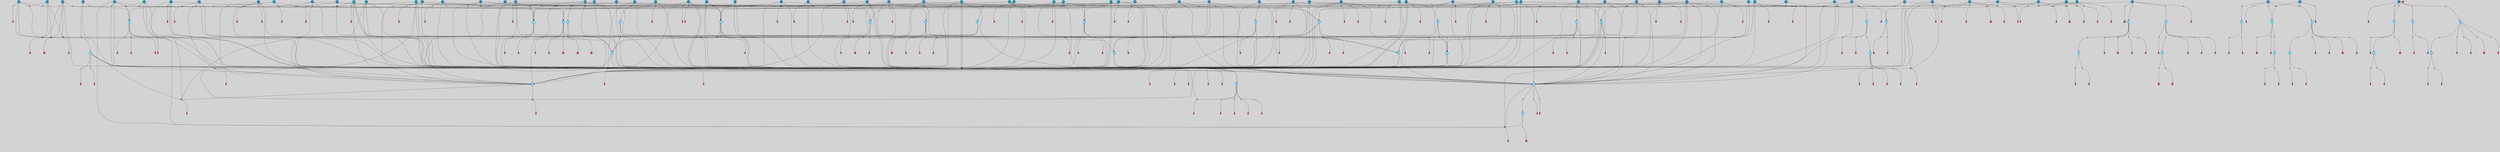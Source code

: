 // File exported with GEGELATI v1.3.1
// On the 2024-04-08 17:51:18
// With the File::TPGGraphDotExporter
digraph{
	graph[pad = "0.212, 0.055" bgcolor = lightgray]
	node[shape=circle style = filled label = ""]
		T3 [fillcolor="#66ddff"]
		T7 [fillcolor="#66ddff"]
		T9 [fillcolor="#66ddff"]
		T11 [fillcolor="#66ddff"]
		T27 [fillcolor="#66ddff"]
		T90 [fillcolor="#66ddff"]
		T111 [fillcolor="#66ddff"]
		T129 [fillcolor="#66ddff"]
		T159 [fillcolor="#66ddff"]
		T193 [fillcolor="#66ddff"]
		T215 [fillcolor="#66ddff"]
		T255 [fillcolor="#66ddff"]
		T321 [fillcolor="#66ddff"]
		T322 [fillcolor="#1199bb"]
		T426 [fillcolor="#66ddff"]
		T116 [fillcolor="#1199bb"]
		T506 [fillcolor="#66ddff"]
		T522 [fillcolor="#66ddff"]
		T547 [fillcolor="#1199bb"]
		T570 [fillcolor="#1199bb"]
		T583 [fillcolor="#66ddff"]
		T593 [fillcolor="#66ddff"]
		T606 [fillcolor="#1199bb"]
		T615 [fillcolor="#1199bb"]
		T628 [fillcolor="#1199bb"]
		T640 [fillcolor="#1199bb"]
		T658 [fillcolor="#66ddff"]
		T690 [fillcolor="#66ddff"]
		T693 [fillcolor="#1199bb"]
		T695 [fillcolor="#1199bb"]
		T696 [fillcolor="#1199bb"]
		T613 [fillcolor="#1199bb"]
		T699 [fillcolor="#1199bb"]
		T700 [fillcolor="#1199bb"]
		T703 [fillcolor="#1199bb"]
		T704 [fillcolor="#1199bb"]
		T706 [fillcolor="#1199bb"]
		T708 [fillcolor="#66ddff"]
		T777 [fillcolor="#66ddff"]
		T533 [fillcolor="#1199bb"]
		T791 [fillcolor="#1199bb"]
		T815 [fillcolor="#1199bb"]
		T817 [fillcolor="#1199bb"]
		T818 [fillcolor="#1199bb"]
		T819 [fillcolor="#1199bb"]
		T820 [fillcolor="#1199bb"]
		T821 [fillcolor="#1199bb"]
		T822 [fillcolor="#1199bb"]
		T826 [fillcolor="#1199bb"]
		T827 [fillcolor="#66ddff"]
		T828 [fillcolor="#66ddff"]
		T829 [fillcolor="#66ddff"]
		T830 [fillcolor="#66ddff"]
		T831 [fillcolor="#66ddff"]
		T832 [fillcolor="#1199bb"]
		T833 [fillcolor="#66ddff"]
		T834 [fillcolor="#1199bb"]
		T655 [fillcolor="#1199bb"]
		T837 [fillcolor="#1199bb"]
		T839 [fillcolor="#1199bb"]
		T842 [fillcolor="#1199bb"]
		T844 [fillcolor="#1199bb"]
		T848 [fillcolor="#66ddff"]
		T851 [fillcolor="#1199bb"]
		T852 [fillcolor="#1199bb"]
		T853 [fillcolor="#1199bb"]
		T855 [fillcolor="#1199bb"]
		T857 [fillcolor="#1199bb"]
		T858 [fillcolor="#1199bb"]
		T859 [fillcolor="#1199bb"]
		T861 [fillcolor="#1199bb"]
		T862 [fillcolor="#1199bb"]
		T863 [fillcolor="#1199bb"]
		T864 [fillcolor="#1199bb"]
		T865 [fillcolor="#1199bb"]
		T866 [fillcolor="#1199bb"]
		T867 [fillcolor="#1199bb"]
		T868 [fillcolor="#1199bb"]
		T869 [fillcolor="#1199bb"]
		T870 [fillcolor="#1199bb"]
		T871 [fillcolor="#1199bb"]
		T872 [fillcolor="#1199bb"]
		T873 [fillcolor="#1199bb"]
		T874 [fillcolor="#1199bb"]
		T875 [fillcolor="#1199bb"]
		T877 [fillcolor="#1199bb"]
		T887 [fillcolor="#66ddff"]
		T888 [fillcolor="#66ddff"]
		T889 [fillcolor="#66ddff"]
		T890 [fillcolor="#66ddff"]
		T891 [fillcolor="#1199bb"]
		T892 [fillcolor="#66ddff"]
		T893 [fillcolor="#66ddff"]
		T894 [fillcolor="#66ddff"]
		T897 [fillcolor="#1199bb"]
		T899 [fillcolor="#1199bb"]
		T901 [fillcolor="#1199bb"]
		T903 [fillcolor="#1199bb"]
		T904 [fillcolor="#1199bb"]
		T905 [fillcolor="#1199bb"]
		T907 [fillcolor="#1199bb"]
		T909 [fillcolor="#1199bb"]
		T912 [fillcolor="#1199bb"]
		T752 [fillcolor="#1199bb"]
		T915 [fillcolor="#1199bb"]
		T916 [fillcolor="#1199bb"]
		T917 [fillcolor="#1199bb"]
		T918 [fillcolor="#1199bb"]
		T919 [fillcolor="#1199bb"]
		T925 [fillcolor="#66ddff"]
		T926 [fillcolor="#66ddff"]
		T927 [fillcolor="#66ddff"]
		T928 [fillcolor="#66ddff"]
		T929 [fillcolor="#1199bb"]
		T930 [fillcolor="#66ddff"]
		T931 [fillcolor="#1199bb"]
		T932 [fillcolor="#1199bb"]
		P13763 [fillcolor="#cccccc" shape=point] //6|
		I13763 [shape=box style=invis label="6|1&2|6#1|7&#92;n10|7&2|0#1|5&#92;n9|4&0|1#2|2&#92;n8|6&0|0#1|0&#92;n"]
		P13763 -> I13763[style=invis]
		A9612 [fillcolor="#ff3366" shape=box margin=0.03 width=0 height=0 label="3"]
		T3 -> P13763 -> A9612
		P13764 [fillcolor="#cccccc" shape=point] //3|
		I13764 [shape=box style=invis label="7|6&2|4#0|2&#92;n10|3&2|7#1|4&#92;n11|6&0|4#0|1&#92;n7|1&0|0#2|6&#92;n7|6&0|3#2|6&#92;n4|0&2|6#0|1&#92;n4|4&2|5#0|2&#92;n4|6&0|4#2|7&#92;n10|0&2|3#1|5&#92;n2|6&0|5#0|2&#92;n1|0&2|3#0|7&#92;n1|6&2|0#0|5&#92;n6|2&0|1#0|7&#92;n9|2&0|3#2|7&#92;n5|3&0|6#0|6&#92;n1|7&2|5#2|3&#92;n8|1&2|7#0|6&#92;n1|0&2|5#2|1&#92;n7|1&2|2#2|5&#92;n7|4&2|6#0|3&#92;n"]
		P13764 -> I13764[style=invis]
		A9613 [fillcolor="#ff3366" shape=box margin=0.03 width=0 height=0 label="4"]
		T3 -> P13764 -> A9613
		P13765 [fillcolor="#cccccc" shape=point] //-3|
		I13765 [shape=box style=invis label="1|6&2|7#0|7&#92;n10|2&0|7#1|3&#92;n9|6&2|7#2|2&#92;n5|3&0|7#0|7&#92;n1|6&2|3#0|0&#92;n2|3&2|3#2|2&#92;n5|1&2|6#0|6&#92;n"]
		P13765 -> I13765[style=invis]
		A9614 [fillcolor="#ff3366" shape=box margin=0.03 width=0 height=0 label="7"]
		T7 -> P13765 -> A9614
		P13766 [fillcolor="#cccccc" shape=point] //5|
		I13766 [shape=box style=invis label="0|5&2|3#0|1&#92;n0|6&2|1#2|4&#92;n6|2&2|6#0|7&#92;n7|4&0|3#0|1&#92;n5|4&0|7#1|6&#92;n9|1&0|5#2|2&#92;n6|3&2|3#1|7&#92;n11|7&2|4#1|6&#92;n2|5&0|1#0|0&#92;n4|7&0|0#0|2&#92;n6|2&0|6#0|0&#92;n2|1&2|6#2|4&#92;n10|0&2|0#1|0&#92;n6|6&2|4#0|6&#92;n"]
		P13766 -> I13766[style=invis]
		A9615 [fillcolor="#ff3366" shape=box margin=0.03 width=0 height=0 label="8"]
		T7 -> P13766 -> A9615
		P13767 [fillcolor="#cccccc" shape=point] //-6|
		I13767 [shape=box style=invis label="11|1&0|7#2|0&#92;n10|4&0|1#1|0&#92;n4|3&2|4#2|1&#92;n0|5&2|0#0|0&#92;n6|1&0|0#0|3&#92;n8|2&2|0#0|4&#92;n11|4&2|0#1|6&#92;n7|0&2|6#2|3&#92;n5|3&2|6#2|0&#92;n2|0&2|0#0|4&#92;n"]
		P13767 -> I13767[style=invis]
		A9616 [fillcolor="#ff3366" shape=box margin=0.03 width=0 height=0 label="9"]
		T9 -> P13767 -> A9616
		P13768 [fillcolor="#cccccc" shape=point] //2|
		I13768 [shape=box style=invis label="6|3&2|7#1|4&#92;n8|6&0|0#2|5&#92;n2|1&0|2#0|3&#92;n8|7&0|6#0|4&#92;n2|1&2|0#0|1&#92;n0|0&2|2#2|3&#92;n6|6&0|7#2|1&#92;n6|1&0|7#2|6&#92;n5|4&2|7#0|4&#92;n0|3&0|4#2|0&#92;n11|0&2|0#2|5&#92;n4|5&2|5#2|4&#92;n5|7&0|6#0|4&#92;n9|7&2|5#0|3&#92;n5|4&2|1#0|3&#92;n5|3&0|1#1|7&#92;n0|4&0|3#2|5&#92;n"]
		P13768 -> I13768[style=invis]
		A9617 [fillcolor="#ff3366" shape=box margin=0.03 width=0 height=0 label="10"]
		T9 -> P13768 -> A9617
		P13769 [fillcolor="#cccccc" shape=point] //6|
		I13769 [shape=box style=invis label="3|0&2|7#2|2&#92;n3|2&0|4#2|5&#92;n5|1&0|2#1|0&#92;n8|7&0|1#2|0&#92;n8|5&0|3#0|6&#92;n0|2&0|2#2|3&#92;n1|5&2|5#0|5&#92;n5|6&0|6#0|7&#92;n6|7&0|0#2|6&#92;n1|2&2|3#0|0&#92;n7|7&2|3#0|4&#92;n0|7&2|7#0|6&#92;n1|0&2|2#2|7&#92;n4|4&0|1#0|0&#92;n"]
		P13769 -> I13769[style=invis]
		A9618 [fillcolor="#ff3366" shape=box margin=0.03 width=0 height=0 label="11"]
		T11 -> P13769 -> A9618
		P13770 [fillcolor="#cccccc" shape=point] //-4|
		I13770 [shape=box style=invis label="4|1&0|4#2|6&#92;n1|2&2|2#2|0&#92;n1|2&2|0#0|6&#92;n8|4&2|3#2|5&#92;n5|5&2|1#1|0&#92;n"]
		P13770 -> I13770[style=invis]
		A9619 [fillcolor="#ff3366" shape=box margin=0.03 width=0 height=0 label="12"]
		T11 -> P13770 -> A9619
		P13771 [fillcolor="#cccccc" shape=point] //2|
		I13771 [shape=box style=invis label="9|1&2|3#0|1&#92;n5|2&2|0#2|4&#92;n3|6&2|5#2|7&#92;n7|0&2|5#0|4&#92;n1|2&0|3#0|5&#92;n7|3&2|7#0|0&#92;n"]
		P13771 -> I13771[style=invis]
		A9620 [fillcolor="#ff3366" shape=box margin=0.03 width=0 height=0 label="2"]
		T27 -> P13771 -> A9620
		P13772 [fillcolor="#cccccc" shape=point] //-6|
		I13772 [shape=box style=invis label="7|5&0|4#0|4&#92;n11|0&2|5#2|1&#92;n"]
		P13772 -> I13772[style=invis]
		A9621 [fillcolor="#ff3366" shape=box margin=0.03 width=0 height=0 label="3"]
		T27 -> P13772 -> A9621
		T27 -> P13764
		P13773 [fillcolor="#cccccc" shape=point] //0|
		I13773 [shape=box style=invis label="2|5&0|1#0|6&#92;n6|1&2|2#2|7&#92;n8|0&0|3#1|4&#92;n4|3&2|5#2|4&#92;n8|1&2|4#0|0&#92;n6|6&0|1#2|6&#92;n11|7&2|4#2|5&#92;n6|2&2|4#0|2&#92;n8|5&2|4#2|4&#92;n2|1&2|1#2|2&#92;n2|7&2|5#2|6&#92;n9|7&0|5#0|4&#92;n1|2&0|5#2|6&#92;n4|2&2|3#2|7&#92;n3|3&2|1#0|2&#92;n"]
		P13773 -> I13773[style=invis]
		A9622 [fillcolor="#ff3366" shape=box margin=0.03 width=0 height=0 label="5"]
		T27 -> P13773 -> A9622
		P13774 [fillcolor="#cccccc" shape=point] //0|
		I13774 [shape=box style=invis label="4|0&0|3#2|7&#92;n10|2&0|3#1|7&#92;n3|5&0|2#0|3&#92;n4|5&0|0#2|1&#92;n10|7&2|0#1|2&#92;n5|3&2|3#1|6&#92;n9|5&2|0#0|4&#92;n5|4&2|7#0|2&#92;n10|3&2|7#1|4&#92;n7|2&0|1#2|6&#92;n8|6&0|5#0|5&#92;n8|7&2|3#0|5&#92;n2|6&2|4#0|0&#92;n"]
		P13774 -> I13774[style=invis]
		A9623 [fillcolor="#ff3366" shape=box margin=0.03 width=0 height=0 label="5"]
		T27 -> P13774 -> A9623
		P13775 [fillcolor="#cccccc" shape=point] //-2|
		I13775 [shape=box style=invis label="8|4&2|1#2|5&#92;n4|1&0|7#2|1&#92;n5|7&2|3#2|2&#92;n10|4&2|5#1|7&#92;n10|0&2|6#1|3&#92;n4|5&2|7#0|6&#92;n9|5&2|4#0|4&#92;n2|4&0|5#0|7&#92;n11|1&2|4#2|6&#92;n5|6&0|7#1|2&#92;n2|7&2|7#2|6&#92;n5|2&0|5#1|5&#92;n3|0&0|6#0|2&#92;n4|0&0|4#2|4&#92;n4|4&2|6#0|7&#92;n10|6&2|0#1|4&#92;n9|7&0|3#1|4&#92;n1|4&2|6#0|3&#92;n11|5&2|6#0|3&#92;n0|3&0|5#0|1&#92;n"]
		P13775 -> I13775[style=invis]
		A9624 [fillcolor="#ff3366" shape=box margin=0.03 width=0 height=0 label="13"]
		T90 -> P13775 -> A9624
		P13776 [fillcolor="#cccccc" shape=point] //4|
		I13776 [shape=box style=invis label="7|1&2|6#1|3&#92;n10|1&0|3#1|6&#92;n8|5&2|3#2|1&#92;n11|5&0|0#2|6&#92;n4|1&0|6#0|0&#92;n11|1&0|2#0|3&#92;n2|0&2|1#0|7&#92;n"]
		P13776 -> I13776[style=invis]
		A9625 [fillcolor="#ff3366" shape=box margin=0.03 width=0 height=0 label="2"]
		T90 -> P13776 -> A9625
		P13777 [fillcolor="#cccccc" shape=point] //7|
		I13777 [shape=box style=invis label="10|3&0|1#1|4&#92;n4|6&0|0#0|2&#92;n4|5&0|6#0|0&#92;n4|3&0|6#2|1&#92;n7|0&0|3#1|2&#92;n4|7&0|6#0|5&#92;n7|6&0|7#0|6&#92;n6|6&0|0#0|3&#92;n11|1&0|4#2|5&#92;n10|2&0|3#1|2&#92;n"]
		P13777 -> I13777[style=invis]
		A9626 [fillcolor="#ff3366" shape=box margin=0.03 width=0 height=0 label="4"]
		T90 -> P13777 -> A9626
		P13778 [fillcolor="#cccccc" shape=point] //-3|
		I13778 [shape=box style=invis label="8|1&2|3#0|5&#92;n0|6&0|5#0|5&#92;n3|7&2|1#0|6&#92;n3|5&0|1#0|0&#92;n9|5&2|0#0|4&#92;n3|5&0|2#0|3&#92;n10|6&2|4#1|0&#92;n9|4&2|7#2|6&#92;n1|7&2|5#2|2&#92;n"]
		P13778 -> I13778[style=invis]
		A9627 [fillcolor="#ff3366" shape=box margin=0.03 width=0 height=0 label="5"]
		T90 -> P13778 -> A9627
		P13779 [fillcolor="#cccccc" shape=point] //-7|
		I13779 [shape=box style=invis label="3|0&2|0#0|1&#92;n1|1&0|2#0|4&#92;n11|2&0|7#1|6&#92;n9|7&0|0#0|4&#92;n3|0&0|7#0|1&#92;n9|3&2|6#2|7&#92;n5|3&0|2#2|6&#92;n6|1&2|4#2|3&#92;n5|4&2|0#1|6&#92;n1|3&0|7#0|7&#92;n"]
		P13779 -> I13779[style=invis]
		A9628 [fillcolor="#ff3366" shape=box margin=0.03 width=0 height=0 label="7"]
		T90 -> P13779 -> A9628
		P13780 [fillcolor="#cccccc" shape=point] //-5|
		I13780 [shape=box style=invis label="0|0&2|3#0|2&#92;n10|5&0|6#1|3&#92;n7|3&0|6#2|3&#92;n3|4&0|6#0|6&#92;n10|5&0|2#1|1&#92;n5|0&0|1#0|3&#92;n6|6&2|5#1|5&#92;n7|4&0|2#1|7&#92;n5|7&0|1#2|5&#92;n1|5&0|0#0|3&#92;n7|5&2|1#2|6&#92;n9|0&0|2#0|0&#92;n4|0&2|4#0|0&#92;n4|6&0|0#2|3&#92;n3|1&0|6#2|5&#92;n7|7&2|1#2|3&#92;n9|4&2|2#0|6&#92;n"]
		P13780 -> I13780[style=invis]
		T111 -> P13780 -> T9
		P13781 [fillcolor="#cccccc" shape=point] //7|
		I13781 [shape=box style=invis label="7|4&2|1#2|0&#92;n4|1&2|4#2|3&#92;n5|0&2|0#2|2&#92;n6|1&2|4#2|6&#92;n"]
		P13781 -> I13781[style=invis]
		A9629 [fillcolor="#ff3366" shape=box margin=0.03 width=0 height=0 label="9"]
		T111 -> P13781 -> A9629
		P13782 [fillcolor="#cccccc" shape=point] //2|
		I13782 [shape=box style=invis label="3|0&2|0#0|1&#92;n11|2&0|7#1|6&#92;n8|7&2|4#0|5&#92;n5|3&0|2#2|6&#92;n4|4&2|4#2|6&#92;n3|0&0|7#0|1&#92;n2|7&2|2#2|5&#92;n9|3&2|6#2|7&#92;n7|7&0|0#0|4&#92;n6|1&2|4#1|3&#92;n5|4&2|0#1|6&#92;n1|3&0|7#0|4&#92;n"]
		P13782 -> I13782[style=invis]
		A9630 [fillcolor="#ff3366" shape=box margin=0.03 width=0 height=0 label="7"]
		T111 -> P13782 -> A9630
		T111 -> P13767
		P13783 [fillcolor="#cccccc" shape=point] //8|
		I13783 [shape=box style=invis label="9|0&0|1#2|0&#92;n10|1&2|5#1|4&#92;n8|2&2|6#0|4&#92;n2|4&2|5#2|3&#92;n4|2&2|2#0|2&#92;n7|5&0|2#0|0&#92;n8|2&2|1#1|3&#92;n8|7&0|7#2|1&#92;n1|1&0|0#0|7&#92;n5|6&2|5#1|0&#92;n6|6&2|5#0|0&#92;n11|4&0|3#2|6&#92;n4|2&2|4#0|7&#92;n5|6&0|1#2|0&#92;n11|3&0|2#0|7&#92;n"]
		P13783 -> I13783[style=invis]
		A9631 [fillcolor="#ff3366" shape=box margin=0.03 width=0 height=0 label="6"]
		T129 -> P13783 -> A9631
		P13784 [fillcolor="#cccccc" shape=point] //5|
		I13784 [shape=box style=invis label="3|0&2|0#0|1&#92;n3|0&0|7#0|1&#92;n5|3&0|2#2|6&#92;n4|4&2|4#2|6&#92;n11|2&0|7#1|6&#92;n2|7&2|2#2|5&#92;n9|3&2|6#2|7&#92;n7|7&0|0#0|4&#92;n6|1&2|4#2|3&#92;n5|4&2|0#1|6&#92;n1|3&0|7#0|4&#92;n"]
		P13784 -> I13784[style=invis]
		A9632 [fillcolor="#ff3366" shape=box margin=0.03 width=0 height=0 label="7"]
		T129 -> P13784 -> A9632
		P13785 [fillcolor="#cccccc" shape=point] //10|
		I13785 [shape=box style=invis label="4|5&2|7#2|1&#92;n1|7&2|3#0|6&#92;n3|5&2|2#0|3&#92;n10|3&0|7#1|4&#92;n7|1&0|4#2|6&#92;n10|2&0|3#1|7&#92;n9|5&2|0#0|4&#92;n4|0&0|3#2|7&#92;n11|4&2|6#1|2&#92;n5|4&2|7#0|2&#92;n2|6&2|4#0|0&#92;n6|5&0|7#2|1&#92;n5|3&2|3#1|6&#92;n10|7&2|0#1|2&#92;n"]
		P13785 -> I13785[style=invis]
		A9633 [fillcolor="#ff3366" shape=box margin=0.03 width=0 height=0 label="5"]
		T129 -> P13785 -> A9633
		P13786 [fillcolor="#cccccc" shape=point] //5|
		I13786 [shape=box style=invis label="9|4&2|3#1|3&#92;n0|4&2|4#0|5&#92;n6|1&2|6#2|5&#92;n4|0&0|5#2|0&#92;n"]
		P13786 -> I13786[style=invis]
		A9634 [fillcolor="#ff3366" shape=box margin=0.03 width=0 height=0 label="7"]
		T129 -> P13786 -> A9634
		P13787 [fillcolor="#cccccc" shape=point] //6|
		I13787 [shape=box style=invis label="9|4&2|7#0|6&#92;n8|4&0|1#1|0&#92;n1|3&0|0#2|1&#92;n2|4&0|6#2|2&#92;n5|1&2|5#0|7&#92;n3|0&0|3#2|6&#92;n2|2&2|6#0|2&#92;n8|4&0|4#2|2&#92;n5|1&2|4#0|3&#92;n9|4&0|6#0|6&#92;n5|0&2|2#1|5&#92;n11|7&0|0#1|1&#92;n0|4&0|3#0|3&#92;n7|7&2|4#2|5&#92;n1|5&0|1#2|1&#92;n"]
		P13787 -> I13787[style=invis]
		A9635 [fillcolor="#ff3366" shape=box margin=0.03 width=0 height=0 label="1"]
		T129 -> P13787 -> A9635
		P13788 [fillcolor="#cccccc" shape=point] //7|
		I13788 [shape=box style=invis label="7|0&2|1#2|0&#92;n9|7&2|1#1|7&#92;n8|2&0|1#1|0&#92;n6|6&0|2#1|1&#92;n2|2&0|5#0|0&#92;n5|7&0|0#2|1&#92;n5|1&2|5#1|5&#92;n4|7&2|4#2|3&#92;n10|5&2|2#1|5&#92;n1|3&2|2#2|0&#92;n10|2&2|6#1|5&#92;n"]
		P13788 -> I13788[style=invis]
		A9636 [fillcolor="#ff3366" shape=box margin=0.03 width=0 height=0 label="1"]
		T159 -> P13788 -> A9636
		P13789 [fillcolor="#cccccc" shape=point] //7|
		I13789 [shape=box style=invis label="7|4&2|7#0|4&#92;n4|6&0|1#2|5&#92;n2|1&2|3#0|0&#92;n4|3&2|0#0|1&#92;n0|0&2|7#2|7&#92;n7|7&0|5#2|3&#92;n5|0&2|1#2|2&#92;n10|0&0|4#1|2&#92;n4|4&0|7#0|0&#92;n6|7&0|2#0|1&#92;n1|4&2|5#0|4&#92;n"]
		P13789 -> I13789[style=invis]
		A9637 [fillcolor="#ff3366" shape=box margin=0.03 width=0 height=0 label="0"]
		T159 -> P13789 -> A9637
		P13790 [fillcolor="#cccccc" shape=point] //5|
		I13790 [shape=box style=invis label="0|5&2|3#0|1&#92;n0|6&2|1#2|4&#92;n6|2&2|6#0|7&#92;n9|0&2|7#1|1&#92;n7|4&0|3#0|1&#92;n11|7&2|4#1|6&#92;n9|1&0|5#2|2&#92;n5|4&0|7#1|6&#92;n2|5&0|1#0|0&#92;n4|7&0|0#0|2&#92;n6|2&0|6#0|0&#92;n2|1&2|6#2|4&#92;n10|0&0|0#1|0&#92;n6|6&2|4#0|6&#92;n"]
		P13790 -> I13790[style=invis]
		T159 -> P13790 -> T129
		P13791 [fillcolor="#cccccc" shape=point] //-2|
		I13791 [shape=box style=invis label="1|0&0|3#0|3&#92;n2|7&0|4#0|4&#92;n11|6&2|1#1|4&#92;n6|1&2|5#0|0&#92;n2|0&2|0#0|6&#92;n1|3&2|1#0|4&#92;n"]
		P13791 -> I13791[style=invis]
		A9638 [fillcolor="#ff3366" shape=box margin=0.03 width=0 height=0 label="2"]
		T193 -> P13791 -> A9638
		P13792 [fillcolor="#cccccc" shape=point] //3|
		I13792 [shape=box style=invis label="5|4&2|7#0|4&#92;n0|4&0|3#2|5&#92;n8|6&0|0#2|5&#92;n2|1&0|2#0|3&#92;n9|7&0|6#0|4&#92;n0|0&2|2#2|3&#92;n6|6&0|7#2|1&#92;n6|1&0|7#2|6&#92;n0|3&0|4#2|0&#92;n11|0&2|0#2|5&#92;n4|5&2|5#2|4&#92;n5|3&0|1#1|7&#92;n9|7&2|2#0|3&#92;n5|4&2|1#0|3&#92;n5|0&0|6#0|4&#92;n0|0&0|1#2|0&#92;n"]
		P13792 -> I13792[style=invis]
		A9639 [fillcolor="#ff3366" shape=box margin=0.03 width=0 height=0 label="10"]
		T193 -> P13792 -> A9639
		P13793 [fillcolor="#cccccc" shape=point] //-1|
		I13793 [shape=box style=invis label="1|7&2|1#0|6&#92;n8|1&2|3#0|5&#92;n10|6&2|7#1|0&#92;n1|7&2|5#0|2&#92;n0|3&0|3#2|2&#92;n3|5&0|1#0|0&#92;n3|5&0|2#0|3&#92;n1|5&2|0#0|4&#92;n5|7&2|2#2|5&#92;n4|0&2|3#0|3&#92;n"]
		P13793 -> I13793[style=invis]
		T193 -> P13793 -> T3
		P13794 [fillcolor="#cccccc" shape=point] //10|
		I13794 [shape=box style=invis label="6|1&2|4#2|3&#92;n3|0&0|7#0|1&#92;n5|3&0|2#2|6&#92;n4|4&0|4#2|6&#92;n5|4&2|0#1|6&#92;n10|5&0|6#1|5&#92;n2|5&2|1#2|2&#92;n1|3&0|7#0|4&#92;n3|0&2|0#0|1&#92;n11|2&0|5#1|6&#92;n9|3&2|6#2|7&#92;n7|7&0|0#0|4&#92;n"]
		P13794 -> I13794[style=invis]
		A9640 [fillcolor="#ff3366" shape=box margin=0.03 width=0 height=0 label="7"]
		T193 -> P13794 -> A9640
		P13795 [fillcolor="#cccccc" shape=point] //-1|
		I13795 [shape=box style=invis label="11|7&2|0#1|7&#92;n1|5&2|4#2|4&#92;n4|3&0|1#0|5&#92;n1|6&0|0#0|4&#92;n8|6&2|4#0|0&#92;n4|0&0|0#0|5&#92;n10|4&2|0#1|0&#92;n9|6&2|5#1|3&#92;n0|7&2|1#0|5&#92;n0|6&2|3#2|0&#92;n4|4&0|5#0|1&#92;n"]
		P13795 -> I13795[style=invis]
		A9641 [fillcolor="#ff3366" shape=box margin=0.03 width=0 height=0 label="12"]
		T215 -> P13795 -> A9641
		P13796 [fillcolor="#cccccc" shape=point] //1|
		I13796 [shape=box style=invis label="9|3&0|0#1|1&#92;n4|6&0|5#0|7&#92;n3|6&0|0#2|0&#92;n6|2&2|5#1|4&#92;n8|7&0|7#0|0&#92;n5|0&2|6#0|6&#92;n"]
		P13796 -> I13796[style=invis]
		A9642 [fillcolor="#ff3366" shape=box margin=0.03 width=0 height=0 label="5"]
		T215 -> P13796 -> A9642
		P13797 [fillcolor="#cccccc" shape=point] //5|
		I13797 [shape=box style=invis label="4|4&0|6#2|1&#92;n7|6&0|1#1|4&#92;n6|2&0|7#1|3&#92;n9|1&2|6#0|7&#92;n1|6&2|3#0|0&#92;n2|3&2|3#2|2&#92;n1|0&2|7#2|7&#92;n10|3&0|7#1|7&#92;n"]
		P13797 -> I13797[style=invis]
		A9643 [fillcolor="#ff3366" shape=box margin=0.03 width=0 height=0 label="7"]
		T215 -> P13797 -> A9643
		T255 -> P13793
		P13798 [fillcolor="#cccccc" shape=point] //-9|
		I13798 [shape=box style=invis label="7|1&0|0#2|6&#92;n1|6&0|4#2|7&#92;n7|6&2|4#0|2&#92;n10|7&2|1#1|3&#92;n7|6&0|3#2|6&#92;n4|0&2|2#2|1&#92;n1|0&0|5#2|3&#92;n6|1&2|6#1|1&#92;n7|4&2|6#1|0&#92;n9|5&0|1#0|2&#92;n9|2&0|3#0|7&#92;n6|0&2|7#0|6&#92;n10|5&2|3#1|5&#92;n10|0&2|7#1|4&#92;n1|0&2|3#0|7&#92;n5|2&0|6#0|6&#92;n2|6&0|1#0|2&#92;n7|4&2|5#0|3&#92;n3|6&2|4#0|5&#92;n1|6&2|0#0|5&#92;n"]
		P13798 -> I13798[style=invis]
		A9644 [fillcolor="#ff3366" shape=box margin=0.03 width=0 height=0 label="4"]
		T255 -> P13798 -> A9644
		P13799 [fillcolor="#cccccc" shape=point] //7|
		I13799 [shape=box style=invis label="9|6&2|6#1|3&#92;n9|7&2|0#1|7&#92;n3|0&2|0#0|0&#92;n1|6&0|0#0|4&#92;n7|4&0|3#0|1&#92;n"]
		P13799 -> I13799[style=invis]
		A9645 [fillcolor="#ff3366" shape=box margin=0.03 width=0 height=0 label="12"]
		T255 -> P13799 -> A9645
		P13800 [fillcolor="#cccccc" shape=point] //-9|
		I13800 [shape=box style=invis label="11|5&0|0#2|6&#92;n8|5&2|3#2|1&#92;n7|1&0|6#1|3&#92;n11|4&0|2#0|1&#92;n9|0&2|7#1|6&#92;n10|1&0|3#1|6&#92;n0|3&0|4#2|5&#92;n5|7&2|3#1|6&#92;n2|0&2|1#0|7&#92;n"]
		P13800 -> I13800[style=invis]
		A9646 [fillcolor="#ff3366" shape=box margin=0.03 width=0 height=0 label="2"]
		T255 -> P13800 -> A9646
		P13801 [fillcolor="#cccccc" shape=point] //-7|
		I13801 [shape=box style=invis label="9|1&2|7#2|1&#92;n7|0&2|0#2|7&#92;n2|3&2|3#2|2&#92;n8|5&2|1#0|3&#92;n5|5&0|7#0|1&#92;n1|6&2|7#0|7&#92;n10|2&0|7#1|3&#92;n6|4&2|2#2|4&#92;n0|6&2|5#0|2&#92;n"]
		P13801 -> I13801[style=invis]
		A9647 [fillcolor="#ff3366" shape=box margin=0.03 width=0 height=0 label="7"]
		T255 -> P13801 -> A9647
		P13802 [fillcolor="#cccccc" shape=point] //-7|
		I13802 [shape=box style=invis label="9|1&2|7#2|1&#92;n7|0&2|0#2|7&#92;n2|3&2|3#2|2&#92;n8|5&2|1#0|3&#92;n5|5&0|7#0|1&#92;n1|6&2|7#0|7&#92;n10|2&0|7#1|3&#92;n6|4&2|2#2|4&#92;n0|6&2|5#0|2&#92;n"]
		P13802 -> I13802[style=invis]
		A9648 [fillcolor="#ff3366" shape=box margin=0.03 width=0 height=0 label="7"]
		T322 -> P13802 -> A9648
		P13803 [fillcolor="#cccccc" shape=point] //-9|
		I13803 [shape=box style=invis label="11|5&0|0#2|6&#92;n8|5&2|3#2|1&#92;n7|1&0|6#1|3&#92;n11|4&0|2#0|1&#92;n9|0&2|7#1|6&#92;n10|1&0|3#1|6&#92;n0|3&0|4#2|5&#92;n5|7&2|3#1|6&#92;n2|0&2|1#0|7&#92;n"]
		P13803 -> I13803[style=invis]
		A9649 [fillcolor="#ff3366" shape=box margin=0.03 width=0 height=0 label="2"]
		T322 -> P13803 -> A9649
		P13804 [fillcolor="#cccccc" shape=point] //-9|
		I13804 [shape=box style=invis label="7|1&0|0#2|6&#92;n1|6&0|4#2|7&#92;n7|6&2|4#0|2&#92;n10|7&2|1#1|3&#92;n7|6&0|3#2|6&#92;n4|0&2|2#2|1&#92;n1|0&0|5#2|3&#92;n6|1&2|6#1|1&#92;n7|4&2|6#1|0&#92;n9|5&0|1#0|2&#92;n9|2&0|3#0|7&#92;n6|0&2|7#0|6&#92;n10|5&2|3#1|5&#92;n10|0&2|7#1|4&#92;n1|0&2|3#0|7&#92;n5|2&0|6#0|6&#92;n2|6&0|1#0|2&#92;n7|4&2|5#0|3&#92;n3|6&2|4#0|5&#92;n1|6&2|0#0|5&#92;n"]
		P13804 -> I13804[style=invis]
		A9650 [fillcolor="#ff3366" shape=box margin=0.03 width=0 height=0 label="4"]
		T322 -> P13804 -> A9650
		P13805 [fillcolor="#cccccc" shape=point] //3|
		I13805 [shape=box style=invis label="7|6&2|4#0|2&#92;n10|3&2|7#1|4&#92;n11|6&0|4#0|1&#92;n7|1&0|0#2|6&#92;n7|6&0|3#2|6&#92;n4|0&2|6#0|1&#92;n4|4&2|5#0|2&#92;n4|6&0|4#2|7&#92;n10|0&2|3#1|5&#92;n2|6&0|5#0|2&#92;n1|0&2|3#0|7&#92;n1|6&2|0#0|5&#92;n6|2&0|1#0|7&#92;n9|2&0|3#2|7&#92;n5|3&0|6#0|6&#92;n1|7&2|5#2|3&#92;n8|1&2|7#0|6&#92;n1|0&2|5#2|1&#92;n7|1&2|2#2|5&#92;n7|4&2|6#0|3&#92;n"]
		P13805 -> I13805[style=invis]
		A9651 [fillcolor="#ff3366" shape=box margin=0.03 width=0 height=0 label="4"]
		T321 -> P13805 -> A9651
		P13806 [fillcolor="#cccccc" shape=point] //6|
		I13806 [shape=box style=invis label="6|1&2|6#1|7&#92;n10|7&2|0#1|5&#92;n9|4&0|1#2|2&#92;n8|6&0|0#1|0&#92;n"]
		P13806 -> I13806[style=invis]
		A9652 [fillcolor="#ff3366" shape=box margin=0.03 width=0 height=0 label="3"]
		T321 -> P13806 -> A9652
		P13807 [fillcolor="#cccccc" shape=point] //7|
		I13807 [shape=box style=invis label="9|6&2|6#1|3&#92;n9|7&2|0#1|7&#92;n3|0&2|0#0|0&#92;n1|6&0|0#0|4&#92;n7|4&0|3#0|1&#92;n"]
		P13807 -> I13807[style=invis]
		A9653 [fillcolor="#ff3366" shape=box margin=0.03 width=0 height=0 label="12"]
		T322 -> P13807 -> A9653
		P13808 [fillcolor="#cccccc" shape=point] //-1|
		I13808 [shape=box style=invis label="1|7&2|1#0|6&#92;n8|1&2|3#0|5&#92;n10|6&2|7#1|0&#92;n1|7&2|5#0|2&#92;n0|3&0|3#2|2&#92;n3|5&0|1#0|0&#92;n3|5&0|2#0|3&#92;n1|5&2|0#0|4&#92;n5|7&2|2#2|5&#92;n4|0&2|3#0|3&#92;n"]
		P13808 -> I13808[style=invis]
		T322 -> P13808 -> T321
		T426 -> P13766
		P13809 [fillcolor="#cccccc" shape=point] //-5|
		I13809 [shape=box style=invis label="10|6&2|5#1|6&#92;n9|3&0|1#1|7&#92;n2|4&0|1#0|1&#92;n11|3&0|7#1|6&#92;n5|1&0|6#2|7&#92;n8|0&0|0#0|1&#92;n0|6&0|7#0|4&#92;n6|7&2|6#2|6&#92;n11|0&2|3#0|5&#92;n"]
		P13809 -> I13809[style=invis]
		T426 -> P13809 -> T7
		P13810 [fillcolor="#cccccc" shape=point] //-7|
		I13810 [shape=box style=invis label="6|4&2|6#1|0&#92;n2|6&0|2#0|0&#92;n9|4&2|6#2|1&#92;n11|5&0|1#0|1&#92;n5|5&0|0#0|1&#92;n4|6&0|7#0|5&#92;n1|0&2|4#2|2&#92;n3|4&0|2#0|5&#92;n0|4&2|6#0|0&#92;n10|1&0|0#1|0&#92;n7|0&2|0#2|2&#92;n1|2&2|5#2|2&#92;n1|4&0|1#0|7&#92;n9|0&0|6#1|2&#92;n10|3&0|4#1|2&#92;n3|3&2|2#0|7&#92;n1|6&2|0#0|0&#92;n3|2&0|1#2|2&#92;n"]
		P13810 -> I13810[style=invis]
		A9654 [fillcolor="#ff3366" shape=box margin=0.03 width=0 height=0 label="1"]
		T426 -> P13810 -> A9654
		P13811 [fillcolor="#cccccc" shape=point] //-4|
		I13811 [shape=box style=invis label="0|6&2|7#2|4&#92;n4|4&0|4#2|6&#92;n3|0&0|7#0|1&#92;n5|3&0|2#2|6&#92;n1|3&0|7#0|1&#92;n5|4&2|0#1|6&#92;n10|5&0|6#1|5&#92;n2|5&2|1#2|2&#92;n6|1&2|4#2|3&#92;n3|0&2|2#0|1&#92;n11|2&0|5#1|6&#92;n9|3&2|6#2|7&#92;n7|7&0|0#0|4&#92;n8|1&0|1#1|5&#92;n"]
		P13811 -> I13811[style=invis]
		A9655 [fillcolor="#ff3366" shape=box margin=0.03 width=0 height=0 label="7"]
		T426 -> P13811 -> A9655
		P13812 [fillcolor="#cccccc" shape=point] //9|
		I13812 [shape=box style=invis label="11|0&2|0#1|1&#92;n3|6&0|6#0|0&#92;n1|4&0|0#2|4&#92;n7|5&2|2#1|3&#92;n11|7&2|6#1|7&#92;n5|2&0|6#1|5&#92;n9|5&0|6#0|3&#92;n2|2&2|7#0|5&#92;n9|3&2|2#2|0&#92;n11|0&2|7#0|1&#92;n1|1&2|0#0|1&#92;n6|6&0|6#1|2&#92;n9|7&0|1#0|3&#92;n2|0&2|4#2|5&#92;n2|4&2|2#0|0&#92;n6|1&2|1#1|7&#92;n10|7&2|5#1|6&#92;n11|5&2|7#2|4&#92;n"]
		P13812 -> I13812[style=invis]
		A9656 [fillcolor="#ff3366" shape=box margin=0.03 width=0 height=0 label="1"]
		T426 -> P13812 -> A9656
		P13813 [fillcolor="#cccccc" shape=point] //-1|
		I13813 [shape=box style=invis label="0|0&2|3#0|3&#92;n8|1&2|3#0|5&#92;n10|6&2|7#1|0&#92;n3|5&0|6#2|1&#92;n1|7&2|5#0|2&#92;n0|3&0|3#2|2&#92;n3|5&0|1#0|0&#92;n3|5&0|2#0|3&#92;n1|5&2|0#0|4&#92;n5|7&2|2#2|5&#92;n1|7&2|1#0|6&#92;n"]
		P13813 -> I13813[style=invis]
		T116 -> P13813 -> T3
		T116 -> P13799
		T116 -> P13800
		T116 -> P13801
		P13814 [fillcolor="#cccccc" shape=point] //-4|
		I13814 [shape=box style=invis label="0|4&0|0#2|7&#92;n8|5&2|4#2|4&#92;n4|3&2|5#2|4&#92;n11|7&2|2#2|5&#92;n6|5&2|2#2|7&#92;n3|2&0|7#0|7&#92;n3|3&2|1#0|3&#92;n2|6&0|3#2|5&#92;n0|1&2|6#2|2&#92;n8|2&0|0#1|6&#92;n0|7&0|5#0|4&#92;n9|5&0|3#2|7&#92;n2|7&2|5#2|6&#92;n9|0&2|0#0|1&#92;n1|2&2|4#0|2&#92;n"]
		P13814 -> I13814[style=invis]
		T116 -> P13814 -> T27
		P13815 [fillcolor="#cccccc" shape=point] //-1|
		I13815 [shape=box style=invis label="2|0&0|4#2|2&#92;n8|6&2|3#0|5&#92;n6|3&2|6#2|2&#92;n5|1&0|6#1|6&#92;n7|1&0|7#1|6&#92;n6|6&0|2#2|6&#92;n5|1&0|7#1|6&#92;n1|3&2|1#2|7&#92;n1|6&2|3#0|0&#92;n8|0&0|3#0|7&#92;n2|6&0|7#2|7&#92;n1|1&2|4#2|2&#92;n5|3&0|7#1|5&#92;n5|5&0|6#1|4&#92;n"]
		P13815 -> I13815[style=invis]
		A9657 [fillcolor="#ff3366" shape=box margin=0.03 width=0 height=0 label="7"]
		T506 -> P13815 -> A9657
		P13816 [fillcolor="#cccccc" shape=point] //1|
		I13816 [shape=box style=invis label="2|6&0|1#2|6&#92;n8|1&2|4#0|0&#92;n7|2&2|3#2|2&#92;n8|0&0|3#1|6&#92;n0|3&0|0#2|4&#92;n2|5&2|4#2|4&#92;n6|6&0|1#2|6&#92;n11|7&2|4#2|5&#92;n2|0&2|5#2|6&#92;n1|2&0|5#2|6&#92;n4|3&2|5#2|4&#92;n2|0&2|1#2|2&#92;n4|7&0|5#0|4&#92;n2|0&0|5#0|0&#92;n8|4&2|3#2|7&#92;n"]
		P13816 -> I13816[style=invis]
		T506 -> P13816 -> T111
		P13817 [fillcolor="#cccccc" shape=point] //5|
		I13817 [shape=box style=invis label="6|7&0|4#1|5&#92;n11|4&2|0#1|6&#92;n5|3&2|6#2|0&#92;n10|2&2|2#1|4&#92;n2|2&2|2#0|3&#92;n2|0&2|0#0|4&#92;n11|1&0|7#2|0&#92;n11|0&2|0#0|0&#92;n3|2&0|3#2|2&#92;n10|1&2|6#1|1&#92;n7|0&2|6#2|4&#92;n"]
		P13817 -> I13817[style=invis]
		A9658 [fillcolor="#ff3366" shape=box margin=0.03 width=0 height=0 label="9"]
		T506 -> P13817 -> A9658
		P13818 [fillcolor="#cccccc" shape=point] //8|
		I13818 [shape=box style=invis label="2|1&2|0#0|5&#92;n0|0&2|6#0|0&#92;n2|7&0|4#0|4&#92;n"]
		P13818 -> I13818[style=invis]
		A9659 [fillcolor="#ff3366" shape=box margin=0.03 width=0 height=0 label="2"]
		T506 -> P13818 -> A9659
		P13819 [fillcolor="#cccccc" shape=point] //-8|
		I13819 [shape=box style=invis label="1|1&2|7#2|5&#92;n10|1&2|7#1|7&#92;n5|2&0|0#2|4&#92;n7|6&0|0#2|6&#92;n3|0&0|7#0|3&#92;n"]
		P13819 -> I13819[style=invis]
		A9660 [fillcolor="#ff3366" shape=box margin=0.03 width=0 height=0 label="2"]
		T506 -> P13819 -> A9660
		P13820 [fillcolor="#cccccc" shape=point] //-7|
		I13820 [shape=box style=invis label="7|4&2|7#0|0&#92;n8|7&2|6#2|5&#92;n4|3&2|0#2|1&#92;n5|7&0|4#2|6&#92;n4|5&0|1#2|6&#92;n7|7&0|4#0|6&#92;n8|0&0|4#1|0&#92;n6|7&0|2#0|3&#92;n8|4&0|7#2|1&#92;n10|3&0|3#1|2&#92;n0|0&2|7#0|7&#92;n2|0&0|0#2|6&#92;n5|3&0|0#1|5&#92;n"]
		P13820 -> I13820[style=invis]
		A9661 [fillcolor="#ff3366" shape=box margin=0.03 width=0 height=0 label="0"]
		T522 -> P13820 -> A9661
		P13821 [fillcolor="#cccccc" shape=point] //3|
		I13821 [shape=box style=invis label="8|2&2|7#1|7&#92;n10|7&0|7#1|6&#92;n0|3&0|0#2|3&#92;n9|7&2|6#0|3&#92;n4|4&2|1#0|1&#92;n5|6&2|0#1|4&#92;n4|5&0|1#0|2&#92;n0|0&2|0#0|5&#92;n6|1&0|7#0|6&#92;n"]
		P13821 -> I13821[style=invis]
		A9662 [fillcolor="#ff3366" shape=box margin=0.03 width=0 height=0 label="0"]
		T522 -> P13821 -> A9662
		P13822 [fillcolor="#cccccc" shape=point] //-3|
		I13822 [shape=box style=invis label="2|6&0|1#0|6&#92;n8|3&0|5#1|0&#92;n6|1&2|2#2|7&#92;n8|5&2|7#2|5&#92;n2|7&2|5#2|6&#92;n4|3&2|5#2|4&#92;n6|6&0|1#2|6&#92;n11|7&0|4#2|5&#92;n4|4&0|4#0|6&#92;n7|2&2|5#2|2&#92;n1|7&0|4#0|1&#92;n9|7&0|5#0|4&#92;n8|1&2|4#0|0&#92;n4|2&2|3#2|7&#92;n2|0&2|1#2|2&#92;n3|6&0|6#0|3&#92;n8|0&0|3#1|6&#92;n3|3&2|1#0|2&#92;n5|6&0|0#1|0&#92;n"]
		P13822 -> I13822[style=invis]
		T522 -> P13822 -> T111
		P13823 [fillcolor="#cccccc" shape=point] //-5|
		I13823 [shape=box style=invis label="11|4&2|6#1|2&#92;n6|2&0|5#2|1&#92;n6|5&0|7#2|1&#92;n10|4&0|3#1|7&#92;n11|0&0|2#0|3&#92;n7|1&0|4#0|6&#92;n6|4&2|5#0|5&#92;n1|7&2|3#0|6&#92;n5|3&2|0#1|6&#92;n4|0&0|4#0|7&#92;n5|4&2|7#0|2&#92;n10|2&2|1#1|1&#92;n9|3&0|5#1|5&#92;n4|5&2|7#2|1&#92;n2|6&2|4#0|0&#92;n9|1&2|2#0|2&#92;n9|5&0|0#0|4&#92;n"]
		P13823 -> I13823[style=invis]
		T522 -> P13823 -> T7
		P13824 [fillcolor="#cccccc" shape=point] //6|
		I13824 [shape=box style=invis label="2|6&0|1#0|6&#92;n6|1&2|2#2|7&#92;n7|2&2|5#2|2&#92;n2|7&2|5#2|6&#92;n4|3&2|5#2|4&#92;n8|5&2|4#2|4&#92;n6|6&0|1#2|6&#92;n11|7&2|4#2|5&#92;n6|2&2|4#0|2&#92;n8|5&2|7#2|5&#92;n8|0&0|3#1|6&#92;n2|0&2|1#2|2&#92;n8|1&2|4#0|0&#92;n9|7&0|5#0|4&#92;n3|6&0|6#0|3&#92;n1|2&0|5#2|6&#92;n4|2&2|3#2|7&#92;n3|3&2|1#0|2&#92;n"]
		P13824 -> I13824[style=invis]
		T547 -> P13824 -> T111
		T547 -> P13766
		P13825 [fillcolor="#cccccc" shape=point] //10|
		I13825 [shape=box style=invis label="10|2&0|7#1|3&#92;n1|0&2|1#0|1&#92;n5|1&2|7#0|7&#92;n2|3&2|3#2|2&#92;n0|0&2|7#2|2&#92;n"]
		P13825 -> I13825[style=invis]
		A9663 [fillcolor="#ff3366" shape=box margin=0.03 width=0 height=0 label="7"]
		T547 -> P13825 -> A9663
		P13826 [fillcolor="#cccccc" shape=point] //-2|
		I13826 [shape=box style=invis label="2|2&2|1#0|6&#92;n5|1&0|5#2|1&#92;n11|7&2|2#2|1&#92;n8|7&2|1#2|0&#92;n2|5&0|0#0|6&#92;n2|4&0|4#2|3&#92;n11|3&2|3#1|7&#92;n1|4&2|5#0|6&#92;n8|0&2|0#1|0&#92;n8|0&0|0#0|6&#92;n6|0&0|6#0|4&#92;n11|4&0|5#0|6&#92;n2|6&0|5#0|3&#92;n0|2&2|1#0|1&#92;n5|6&0|0#0|2&#92;n"]
		P13826 -> I13826[style=invis]
		T547 -> P13826 -> T3
		P13827 [fillcolor="#cccccc" shape=point] //5|
		I13827 [shape=box style=invis label="6|2&2|6#0|7&#92;n0|6&0|1#2|4&#92;n0|5&2|3#0|1&#92;n7|4&0|3#0|1&#92;n5|4&0|7#1|6&#92;n8|3&2|3#1|7&#92;n6|2&0|6#0|0&#92;n7|6&0|6#0|3&#92;n11|7&2|4#1|6&#92;n2|5&2|1#0|0&#92;n4|0&0|0#0|2&#92;n6|5&0|2#2|0&#92;n6|6&2|4#0|6&#92;n10|0&2|0#1|0&#92;n2|1&2|6#2|4&#92;n"]
		P13827 -> I13827[style=invis]
		A9664 [fillcolor="#ff3366" shape=box margin=0.03 width=0 height=0 label="8"]
		T547 -> P13827 -> A9664
		P13828 [fillcolor="#cccccc" shape=point] //-2|
		I13828 [shape=box style=invis label="9|1&2|7#2|1&#92;n10|2&2|2#1|6&#92;n7|0&2|6#2|7&#92;n10|2&0|7#1|3&#92;n2|3&2|3#2|2&#92;n5|5&0|7#1|1&#92;n1|6&2|7#0|7&#92;n8|5&2|1#0|3&#92;n0|6&2|5#0|2&#92;n"]
		P13828 -> I13828[style=invis]
		A9665 [fillcolor="#ff3366" shape=box margin=0.03 width=0 height=0 label="7"]
		T570 -> P13828 -> A9665
		T570 -> P13803
		T570 -> P13807
		T570 -> P13808
		P13829 [fillcolor="#cccccc" shape=point] //7|
		I13829 [shape=box style=invis label="7|4&2|1#2|4&#92;n1|1&2|1#0|4&#92;n10|3&0|3#1|2&#92;n8|0&0|4#1|2&#92;n7|6&0|5#0|5&#92;n0|0&2|7#2|7&#92;n6|7&0|2#0|6&#92;n4|3&2|0#0|1&#92;n4|6&0|7#2|5&#92;n7|4&2|7#0|4&#92;n2|0&2|0#2|6&#92;n8|3&0|6#1|5&#92;n"]
		P13829 -> I13829[style=invis]
		A9666 [fillcolor="#ff3366" shape=box margin=0.03 width=0 height=0 label="0"]
		T570 -> P13829 -> A9666
		P13830 [fillcolor="#cccccc" shape=point] //5|
		I13830 [shape=box style=invis label="6|1&2|4#0|0&#92;n8|2&0|5#0|0&#92;n6|4&2|2#1|3&#92;n3|6&0|1#2|2&#92;n6|2&2|1#0|5&#92;n9|0&2|4#0|7&#92;n11|1&0|1#0|5&#92;n6|0&2|7#2|7&#92;n"]
		P13830 -> I13830[style=invis]
		A9667 [fillcolor="#ff3366" shape=box margin=0.03 width=0 height=0 label="7"]
		T583 -> P13830 -> A9667
		T583 -> P13824
		P13831 [fillcolor="#cccccc" shape=point] //4|
		I13831 [shape=box style=invis label="10|2&0|7#1|3&#92;n6|0&2|7#2|2&#92;n2|3&2|3#0|2&#92;n4|0&0|0#0|0&#92;n5|1&2|7#0|3&#92;n"]
		P13831 -> I13831[style=invis]
		A9668 [fillcolor="#ff3366" shape=box margin=0.03 width=0 height=0 label="7"]
		T583 -> P13831 -> A9668
		T583 -> P13817
		T583 -> P13815
		T593 -> P13825
		T593 -> P13824
		P13832 [fillcolor="#cccccc" shape=point] //-2|
		I13832 [shape=box style=invis label="0|5&2|3#0|1&#92;n0|6&2|1#2|4&#92;n6|2&2|6#0|7&#92;n9|0&2|7#1|1&#92;n4|7&0|0#0|3&#92;n11|7&2|4#1|6&#92;n9|1&0|5#2|2&#92;n5|4&0|7#1|6&#92;n2|5&0|1#0|0&#92;n7|4&0|3#0|1&#92;n6|2&0|6#0|0&#92;n2|1&2|6#2|4&#92;n10|0&0|0#1|0&#92;n"]
		P13832 -> I13832[style=invis]
		T593 -> P13832 -> T129
		P13833 [fillcolor="#cccccc" shape=point] //8|
		I13833 [shape=box style=invis label="5|3&2|1#0|1&#92;n10|6&2|6#1|6&#92;n7|3&2|7#0|0&#92;n7|5&0|0#2|7&#92;n11|5&0|2#0|2&#92;n0|0&2|2#0|5&#92;n7|3&2|0#2|4&#92;n"]
		P13833 -> I13833[style=invis]
		A9669 [fillcolor="#ff3366" shape=box margin=0.03 width=0 height=0 label="2"]
		T593 -> P13833 -> A9669
		P13834 [fillcolor="#cccccc" shape=point] //5|
		I13834 [shape=box style=invis label="2|6&0|2#0|0&#92;n7|5&2|5#1|0&#92;n0|4&2|6#0|6&#92;n10|4&2|6#1|2&#92;n8|3&2|0#0|2&#92;n8|4&2|5#1|1&#92;n9|4&2|6#2|7&#92;n3|0&2|0#0|5&#92;n1|6&0|4#2|2&#92;n3|2&2|4#2|2&#92;n3|3&2|2#0|5&#92;n8|1&0|0#1|6&#92;n10|1&0|0#1|0&#92;n7|3&0|1#2|5&#92;n3|6&0|6#2|2&#92;n2|0&0|7#2|4&#92;n10|0&0|4#1|4&#92;n8|4&2|1#1|0&#92;n1|6&2|0#0|0&#92;n"]
		P13834 -> I13834[style=invis]
		T606 -> P13834 -> T129
		P13835 [fillcolor="#cccccc" shape=point] //-10|
		I13835 [shape=box style=invis label="9|0&0|1#2|0&#92;n7|5&0|2#0|0&#92;n4|5&0|3#0|1&#92;n2|4&2|5#2|3&#92;n1|2&2|4#0|7&#92;n0|0&0|5#0|3&#92;n10|0&0|2#1|0&#92;n9|1&0|6#0|1&#92;n8|7&0|7#2|1&#92;n1|1&0|4#0|7&#92;n6|3&2|5#0|0&#92;n11|4&0|3#2|6&#92;n8|2&2|1#1|3&#92;n5|6&0|1#0|0&#92;n8|2&2|6#0|4&#92;n"]
		P13835 -> I13835[style=invis]
		T606 -> P13835 -> T215
		T606 -> P13827
		T606 -> P13824
		P13836 [fillcolor="#cccccc" shape=point] //-8|
		I13836 [shape=box style=invis label="0|5&0|4#0|6&#92;n5|4&0|3#0|4&#92;n2|5&2|0#2|2&#92;n10|0&2|0#1|7&#92;n"]
		P13836 -> I13836[style=invis]
		A9670 [fillcolor="#ff3366" shape=box margin=0.03 width=0 height=0 label="7"]
		T606 -> P13836 -> A9670
		T615 -> P13824
		P13837 [fillcolor="#cccccc" shape=point] //9|
		I13837 [shape=box style=invis label="4|5&0|1#0|0&#92;n8|4&2|3#2|5&#92;n11|0&2|0#0|6&#92;n6|0&0|3#2|1&#92;n"]
		P13837 -> I13837[style=invis]
		T615 -> P13837 -> T11
		P13838 [fillcolor="#cccccc" shape=point] //-9|
		I13838 [shape=box style=invis label="11|4&2|6#1|0&#92;n0|6&0|2#0|3&#92;n9|2&0|4#2|4&#92;n7|7&0|0#1|7&#92;n5|4&0|6#2|7&#92;n11|3&2|6#1|4&#92;n3|0&0|4#2|3&#92;n6|3&2|1#0|7&#92;n0|6&0|1#2|7&#92;n10|4&2|2#1|6&#92;n3|6&0|5#0|6&#92;n8|4&0|5#1|6&#92;n4|6&0|3#0|7&#92;n0|3&0|7#0|6&#92;n11|2&0|2#2|1&#92;n"]
		P13838 -> I13838[style=invis]
		T615 -> P13838 -> T7
		T628 -> P13813
		T628 -> P13799
		T628 -> P13801
		T628 -> P13814
		P13839 [fillcolor="#cccccc" shape=point] //5|
		I13839 [shape=box style=invis label="11|5&2|5#0|2&#92;n4|7&0|7#2|7&#92;n10|2&2|4#1|5&#92;n3|2&0|2#0|3&#92;n9|4&2|3#0|5&#92;n2|5&2|7#2|4&#92;n1|0&2|2#2|7&#92;n6|0&0|7#2|2&#92;n0|0&0|7#0|5&#92;n11|4&0|5#1|0&#92;n"]
		P13839 -> I13839[style=invis]
		A9671 [fillcolor="#ff3366" shape=box margin=0.03 width=0 height=0 label="5"]
		T628 -> P13839 -> A9671
		P13840 [fillcolor="#cccccc" shape=point] //-6|
		I13840 [shape=box style=invis label="5|5&0|7#1|1&#92;n10|2&2|2#1|6&#92;n7|0&2|6#2|7&#92;n10|2&0|7#1|3&#92;n10|0&2|6#1|0&#92;n8|5&2|1#0|6&#92;n11|2&2|1#0|4&#92;n"]
		P13840 -> I13840[style=invis]
		A9672 [fillcolor="#ff3366" shape=box margin=0.03 width=0 height=0 label="7"]
		T640 -> P13840 -> A9672
		T640 -> P13803
		P13841 [fillcolor="#cccccc" shape=point] //10|
		I13841 [shape=box style=invis label="7|3&0|3#0|1&#92;n9|6&2|6#1|3&#92;n7|6&0|1#1|5&#92;n1|6&0|3#0|5&#92;n4|6&2|0#0|6&#92;n3|0&2|4#0|0&#92;n"]
		P13841 -> I13841[style=invis]
		A9673 [fillcolor="#ff3366" shape=box margin=0.03 width=0 height=0 label="12"]
		T640 -> P13841 -> A9673
		T640 -> P13829
		P13842 [fillcolor="#cccccc" shape=point] //5|
		I13842 [shape=box style=invis label="9|4&2|3#1|3&#92;n0|4&2|4#0|5&#92;n6|1&2|6#2|5&#92;n4|0&0|5#2|0&#92;n"]
		P13842 -> I13842[style=invis]
		A9674 [fillcolor="#ff3366" shape=box margin=0.03 width=0 height=0 label="7"]
		T640 -> P13842 -> A9674
		P13843 [fillcolor="#cccccc" shape=point] //1|
		I13843 [shape=box style=invis label="6|0&2|2#2|0&#92;n"]
		P13843 -> I13843[style=invis]
		T658 -> P13843 -> T426
		T658 -> P13824
		T658 -> P13824
		P13844 [fillcolor="#cccccc" shape=point] //-7|
		I13844 [shape=box style=invis label="3|7&0|0#0|1&#92;n8|7&0|0#0|6&#92;n7|3&0|3#1|4&#92;n10|3&2|1#1|1&#92;n8|5&0|2#2|5&#92;n10|0&2|0#1|7&#92;n"]
		P13844 -> I13844[style=invis]
		A9675 [fillcolor="#ff3366" shape=box margin=0.03 width=0 height=0 label="7"]
		T658 -> P13844 -> A9675
		P13845 [fillcolor="#cccccc" shape=point] //-5|
		I13845 [shape=box style=invis label="10|5&0|6#1|5&#92;n4|4&0|4#2|6&#92;n9|3&2|6#2|7&#92;n5|3&0|2#0|6&#92;n1|3&0|7#0|1&#92;n5|4&2|0#1|6&#92;n0|6&2|7#2|4&#92;n2|5&2|1#2|2&#92;n3|0&2|2#0|1&#92;n5|2&0|5#1|6&#92;n3|0&0|7#0|1&#92;n7|7&0|0#0|4&#92;n8|1&0|1#1|5&#92;n"]
		P13845 -> I13845[style=invis]
		T658 -> P13845 -> T3
		P13846 [fillcolor="#cccccc" shape=point] //2|
		I13846 [shape=box style=invis label="10|6&0|6#1|5&#92;n5|0&0|5#1|2&#92;n4|2&2|3#0|2&#92;n3|1&0|3#2|6&#92;n5|0&0|0#1|2&#92;n11|2&0|4#2|6&#92;n"]
		P13846 -> I13846[style=invis]
		A9676 [fillcolor="#ff3366" shape=box margin=0.03 width=0 height=0 label="2"]
		T690 -> P13846 -> A9676
		T690 -> P13825
		P13847 [fillcolor="#cccccc" shape=point] //9|
		I13847 [shape=box style=invis label="0|5&0|3#0|1&#92;n6|2&2|1#0|1&#92;n0|6&2|1#0|4&#92;n6|1&2|3#1|7&#92;n2|5&0|1#0|0&#92;n4|7&0|0#0|5&#92;n6|6&2|4#0|6&#92;n7|3&0|6#0|1&#92;n5|4&2|5#1|7&#92;n6|1&2|6#2|4&#92;n10|0&2|0#1|0&#92;n5|5&0|3#0|3&#92;n"]
		P13847 -> I13847[style=invis]
		A9677 [fillcolor="#ff3366" shape=box margin=0.03 width=0 height=0 label="8"]
		T690 -> P13847 -> A9677
		T690 -> P13824
		T690 -> P13824
		T693 -> P13824
		P13848 [fillcolor="#cccccc" shape=point] //-8|
		I13848 [shape=box style=invis label="1|6&2|0#0|3&#92;n11|6&2|2#0|7&#92;n5|0&0|5#1|7&#92;n10|2&0|4#1|5&#92;n7|1&0|3#0|6&#92;n11|6&2|4#0|7&#92;n11|6&2|1#0|3&#92;n2|5&2|1#0|1&#92;n3|4&0|2#0|5&#92;n8|1&2|7#0|4&#92;n"]
		P13848 -> I13848[style=invis]
		A9678 [fillcolor="#ff3366" shape=box margin=0.03 width=0 height=0 label="7"]
		T693 -> P13848 -> A9678
		P13849 [fillcolor="#cccccc" shape=point] //9|
		I13849 [shape=box style=invis label="11|3&2|7#1|5&#92;n5|3&2|7#0|0&#92;n0|0&2|2#0|5&#92;n11|5&0|2#0|2&#92;n5|3&2|1#0|2&#92;n10|6&2|6#1|6&#92;n6|3&2|0#2|4&#92;n4|5&2|7#0|0&#92;n9|6&0|3#2|1&#92;n4|4&0|0#0|1&#92;n"]
		P13849 -> I13849[style=invis]
		T693 -> P13849 -> T159
		P13850 [fillcolor="#cccccc" shape=point] //8|
		I13850 [shape=box style=invis label="2|7&0|2#2|6&#92;n2|0&2|0#0|5&#92;n2|7&0|4#0|4&#92;n0|0&2|6#0|0&#92;n"]
		P13850 -> I13850[style=invis]
		A9679 [fillcolor="#ff3366" shape=box margin=0.03 width=0 height=0 label="2"]
		T693 -> P13850 -> A9679
		T695 -> P13824
		P13851 [fillcolor="#cccccc" shape=point] //1|
		I13851 [shape=box style=invis label="0|0&2|6#0|0&#92;n2|7&0|4#0|4&#92;n2|0&2|0#0|5&#92;n2|3&0|2#0|6&#92;n1|5&2|7#0|4&#92;n"]
		P13851 -> I13851[style=invis]
		A9680 [fillcolor="#ff3366" shape=box margin=0.03 width=0 height=0 label="2"]
		T695 -> P13851 -> A9680
		P13852 [fillcolor="#cccccc" shape=point] //1|
		I13852 [shape=box style=invis label="9|3&0|1#1|7&#92;n5|1&0|6#2|7&#92;n11|0&2|3#0|5&#92;n2|4&0|1#0|1&#92;n8|4&2|2#0|7&#92;n8|0&0|1#0|1&#92;n0|6&0|5#0|4&#92;n5|3&0|7#1|6&#92;n6|7&2|6#2|6&#92;n"]
		P13852 -> I13852[style=invis]
		T695 -> P13852 -> T7
		P13853 [fillcolor="#cccccc" shape=point] //-3|
		I13853 [shape=box style=invis label="5|0&2|1#2|2&#92;n4|6&0|2#2|5&#92;n1|4&2|5#0|4&#92;n4|3&2|0#0|1&#92;n0|0&2|6#2|7&#92;n10|0&0|4#1|2&#92;n4|4&0|7#0|0&#92;n6|1&0|2#0|1&#92;n2|1&2|3#0|0&#92;n"]
		P13853 -> I13853[style=invis]
		A9681 [fillcolor="#ff3366" shape=box margin=0.03 width=0 height=0 label="0"]
		T695 -> P13853 -> A9681
		P13854 [fillcolor="#cccccc" shape=point] //-8|
		I13854 [shape=box style=invis label="6|1&2|2#2|7&#92;n4|1&2|0#2|4&#92;n1|6&2|5#2|4&#92;n6|0&0|1#2|6&#92;n7|1&0|4#1|4&#92;n6|4&2|4#0|2&#92;n6|5&2|4#2|4&#92;n1|2&0|5#2|6&#92;n2|7&2|5#2|6&#92;n8|4&0|0#2|2&#92;n1|4&2|5#0|4&#92;n7|7&2|4#1|0&#92;n11|7&2|4#1|5&#92;n6|3&2|1#0|2&#92;n6|5&2|1#0|1&#92;n8|4&2|4#0|0&#92;n"]
		P13854 -> I13854[style=invis]
		T696 -> P13854 -> T159
		T696 -> P13824
		P13855 [fillcolor="#cccccc" shape=point] //4|
		I13855 [shape=box style=invis label="6|2&0|5#0|5&#92;n4|3&0|7#0|2&#92;n2|0&0|3#2|2&#92;n5|1&2|6#0|6&#92;n4|6&2|5#2|6&#92;n3|3&2|7#2|6&#92;n6|4&0|1#1|2&#92;n10|7&2|2#1|3&#92;n"]
		P13855 -> I13855[style=invis]
		A9682 [fillcolor="#ff3366" shape=box margin=0.03 width=0 height=0 label="7"]
		T696 -> P13855 -> A9682
		P13856 [fillcolor="#cccccc" shape=point] //3|
		I13856 [shape=box style=invis label="2|0&2|0#0|5&#92;n2|7&0|6#0|4&#92;n0|0&2|6#0|0&#92;n3|0&0|0#2|5&#92;n"]
		P13856 -> I13856[style=invis]
		T613 -> P13856 -> T593
		P13857 [fillcolor="#cccccc" shape=point] //-5|
		I13857 [shape=box style=invis label="4|7&0|3#2|4&#92;n10|7&0|7#1|6&#92;n1|6&2|4#0|2&#92;n0|0&2|6#2|5&#92;n4|4&2|1#0|3&#92;n0|0&0|0#0|2&#92;n9|6&2|6#0|3&#92;n3|7&2|7#0|3&#92;n0|1&2|3#2|7&#92;n6|1&0|7#0|5&#92;n2|3&2|7#2|2&#92;n"]
		P13857 -> I13857[style=invis]
		A9683 [fillcolor="#ff3366" shape=box margin=0.03 width=0 height=0 label="0"]
		T613 -> P13857 -> A9683
		P13858 [fillcolor="#cccccc" shape=point] //2|
		I13858 [shape=box style=invis label="1|6&2|1#0|1&#92;n10|2&2|7#1|3&#92;n0|5&2|5#2|3&#92;n11|5&2|0#1|0&#92;n8|7&0|3#1|1&#92;n"]
		P13858 -> I13858[style=invis]
		A9684 [fillcolor="#ff3366" shape=box margin=0.03 width=0 height=0 label="7"]
		T613 -> P13858 -> A9684
		T699 -> P13852
		P13859 [fillcolor="#cccccc" shape=point] //6|
		I13859 [shape=box style=invis label="2|6&0|1#0|6&#92;n6|1&2|2#2|7&#92;n7|2&2|5#2|2&#92;n2|7&2|5#2|6&#92;n4|3&2|5#2|4&#92;n8|5&2|4#2|4&#92;n6|6&0|1#2|6&#92;n11|7&2|4#2|5&#92;n6|2&2|4#0|2&#92;n8|5&2|7#2|5&#92;n8|0&0|3#1|6&#92;n4|2&2|3#2|7&#92;n8|1&2|4#0|0&#92;n9|7&0|5#0|4&#92;n3|6&0|6#0|3&#92;n1|2&0|5#2|6&#92;n6|6&2|2#2|7&#92;n2|0&2|1#0|2&#92;n3|3&2|1#0|2&#92;n"]
		P13859 -> I13859[style=invis]
		T699 -> P13859 -> T111
		T699 -> P13776
		T699 -> P13853
		P13860 [fillcolor="#cccccc" shape=point] //-6|
		I13860 [shape=box style=invis label="2|6&0|1#0|6&#92;n10|7&0|1#1|2&#92;n3|7&0|1#2|3&#92;n8|1&2|4#0|0&#92;n8|2&2|4#2|4&#92;n8|0&0|3#0|6&#92;n3|3&0|1#0|2&#92;n6|6&0|1#2|6&#92;n3|6&0|6#0|3&#92;n8|5&0|7#1|5&#92;n1|2&2|7#2|6&#92;n7|2&2|5#0|2&#92;n6|2&2|4#0|2&#92;n4|3&2|3#2|1&#92;n"]
		P13860 -> I13860[style=invis]
		T699 -> P13860 -> T111
		P13861 [fillcolor="#cccccc" shape=point] //4|
		I13861 [shape=box style=invis label="0|5&2|3#0|1&#92;n6|2&2|6#0|7&#92;n0|6&2|1#2|4&#92;n3|3&0|5#2|6&#92;n5|4&0|7#1|6&#92;n9|6&0|5#2|2&#92;n6|3&2|3#1|7&#92;n11|7&2|4#1|6&#92;n2|5&0|1#0|0&#92;n4|7&0|0#0|2&#92;n6|2&0|6#0|0&#92;n2|1&2|6#2|4&#92;n10|0&2|0#1|0&#92;n6|6&2|4#0|6&#92;n"]
		P13861 -> I13861[style=invis]
		A9685 [fillcolor="#ff3366" shape=box margin=0.03 width=0 height=0 label="8"]
		T700 -> P13861 -> A9685
		P13862 [fillcolor="#cccccc" shape=point] //-5|
		I13862 [shape=box style=invis label="8|4&2|1#2|5&#92;n4|1&0|7#2|1&#92;n10|4&2|5#1|7&#92;n10|0&2|1#1|3&#92;n3|0&0|6#0|2&#92;n9|5&2|4#0|4&#92;n2|4&0|5#0|7&#92;n9|7&0|3#1|4&#92;n5|6&0|7#1|2&#92;n2|7&2|7#2|6&#92;n5|2&0|5#1|5&#92;n11|5&2|6#0|3&#92;n4|4&2|6#0|7&#92;n10|6&2|0#1|4&#92;n6|4&0|4#2|7&#92;n11|1&2|4#2|6&#92;n1|4&2|6#0|3&#92;n4|0&0|4#2|4&#92;n10|0&2|4#1|5&#92;n0|3&0|5#0|1&#92;n"]
		P13862 -> I13862[style=invis]
		T700 -> P13862 -> T522
		T700 -> P13824
		P13863 [fillcolor="#cccccc" shape=point] //5|
		I13863 [shape=box style=invis label="1|6&2|4#0|0&#92;n3|7&2|5#2|6&#92;n10|2&0|7#1|3&#92;n7|0&0|7#2|2&#92;n2|3&2|3#0|2&#92;n5|3&0|7#0|7&#92;n"]
		P13863 -> I13863[style=invis]
		A9686 [fillcolor="#ff3366" shape=box margin=0.03 width=0 height=0 label="7"]
		T703 -> P13863 -> A9686
		P13864 [fillcolor="#cccccc" shape=point] //5|
		I13864 [shape=box style=invis label="9|2&2|3#2|0&#92;n2|4&2|1#0|1&#92;n1|0&0|6#0|7&#92;n4|6&0|3#0|7&#92;n0|3&0|7#0|4&#92;n8|0&2|5#0|3&#92;n11|3&0|7#1|0&#92;n10|2&2|4#1|0&#92;n7|0&2|6#2|0&#92;n7|2&0|5#0|0&#92;n"]
		P13864 -> I13864[style=invis]
		T703 -> P13864 -> T7
		T703 -> P13824
		P13865 [fillcolor="#cccccc" shape=point] //-2|
		I13865 [shape=box style=invis label="5|0&2|7#2|3&#92;n4|3&2|0#0|1&#92;n1|4&2|5#0|4&#92;n4|6&0|2#2|5&#92;n0|0&2|6#2|7&#92;n4|4&0|7#0|0&#92;n10|0&0|4#1|2&#92;n6|1&0|2#0|1&#92;n2|1&2|3#0|0&#92;n"]
		P13865 -> I13865[style=invis]
		T703 -> P13865 -> T7
		P13866 [fillcolor="#cccccc" shape=point] //9|
		I13866 [shape=box style=invis label="4|5&2|7#0|0&#92;n5|3&2|7#0|0&#92;n0|0&2|2#0|5&#92;n11|5&0|2#0|2&#92;n5|3&2|1#0|2&#92;n10|6&2|6#1|6&#92;n6|3&2|0#2|4&#92;n11|3&2|7#1|5&#92;n4|4&0|0#0|1&#92;n"]
		P13866 -> I13866[style=invis]
		T703 -> P13866 -> T159
		T704 -> P13850
		P13867 [fillcolor="#cccccc" shape=point] //8|
		I13867 [shape=box style=invis label="4|3&2|6#2|5&#92;n6|7&0|5#0|4&#92;n3|7&2|6#2|7&#92;n9|3&2|4#2|6&#92;n1|4&0|3#2|4&#92;n4|0&0|5#0|7&#92;n2|3&0|0#0|7&#92;n1|1&0|7#0|7&#92;n8|3&0|2#2|6&#92;n"]
		P13867 -> I13867[style=invis]
		A9687 [fillcolor="#ff3366" shape=box margin=0.03 width=0 height=0 label="4"]
		T704 -> P13867 -> A9687
		P13868 [fillcolor="#cccccc" shape=point] //6|
		I13868 [shape=box style=invis label="7|3&0|3#1|4&#92;n10|3&0|1#1|4&#92;n8|0&0|3#0|6&#92;n3|3&0|0#0|1&#92;n8|3&0|2#2|5&#92;n"]
		P13868 -> I13868[style=invis]
		A9688 [fillcolor="#ff3366" shape=box margin=0.03 width=0 height=0 label="7"]
		T704 -> P13868 -> A9688
		T704 -> P13824
		T704 -> P13825
		P13869 [fillcolor="#cccccc" shape=point] //-6|
		I13869 [shape=box style=invis label="8|4&2|1#2|5&#92;n3|0&0|6#0|2&#92;n10|4&2|5#1|7&#92;n6|4&0|4#2|7&#92;n1|4&2|6#0|3&#92;n9|5&2|4#0|4&#92;n9|7&2|3#1|0&#92;n2|4&0|5#0|7&#92;n5|6&0|7#1|2&#92;n2|7&2|7#2|6&#92;n5|2&0|5#1|5&#92;n4|0&0|4#2|4&#92;n4|4&0|6#0|7&#92;n10|6&2|0#1|4&#92;n0|3&0|7#0|4&#92;n4|1&0|7#2|1&#92;n1|5&0|6#0|3&#92;n10|7&2|2#1|5&#92;n10|0&2|4#1|5&#92;n0|3&0|5#0|1&#92;n"]
		P13869 -> I13869[style=invis]
		T706 -> P13869 -> T522
		T706 -> P13824
		T706 -> P13767
		P13870 [fillcolor="#cccccc" shape=point] //-8|
		I13870 [shape=box style=invis label="6|0&0|4#1|2&#92;n11|5&2|7#0|5&#92;n"]
		P13870 -> I13870[style=invis]
		T706 -> P13870 -> T27
		T706 -> P13825
		T708 -> P13824
		P13871 [fillcolor="#cccccc" shape=point] //-7|
		I13871 [shape=box style=invis label="6|1&2|4#2|3&#92;n11|0&0|5#2|6&#92;n2|6&0|0#0|7&#92;n2|6&2|2#2|5&#92;n5|4&2|0#1|6&#92;n5|3&0|2#2|6&#92;n1|3&2|6#2|7&#92;n1|3&0|7#0|4&#92;n3|0&2|5#0|1&#92;n11|3&2|2#2|5&#92;n"]
		P13871 -> I13871[style=invis]
		A9689 [fillcolor="#ff3366" shape=box margin=0.03 width=0 height=0 label="7"]
		T708 -> P13871 -> A9689
		P13872 [fillcolor="#cccccc" shape=point] //-1|
		I13872 [shape=box style=invis label="10|3&0|1#1|3&#92;n0|6&0|1#2|4&#92;n6|4&0|7#1|6&#92;n2|4&2|4#0|7&#92;n3|1&2|0#0|7&#92;n2|5&2|1#0|0&#92;n8|3&2|3#1|0&#92;n7|6&0|6#0|3&#92;n10|0&2|0#1|0&#92;n4|6&0|4#0|4&#92;n7|5&0|2#2|0&#92;n7|3&2|6#2|4&#92;n1|5&2|1#0|1&#92;n6|6&2|4#0|6&#92;n6|2&0|6#0|0&#92;n2|1&2|6#2|4&#92;n"]
		P13872 -> I13872[style=invis]
		A9690 [fillcolor="#ff3366" shape=box margin=0.03 width=0 height=0 label="8"]
		T708 -> P13872 -> A9690
		T708 -> P13825
		P13873 [fillcolor="#cccccc" shape=point] //1|
		I13873 [shape=box style=invis label="7|1&2|7#2|3&#92;n4|7&2|7#0|5&#92;n4|5&2|0#2|7&#92;n6|1&0|7#1|1&#92;n4|7&2|0#0|4&#92;n5|3&2|7#2|7&#92;n9|3&2|6#2|0&#92;n4|1&2|7#0|4&#92;n"]
		P13873 -> I13873[style=invis]
		A9691 [fillcolor="#ff3366" shape=box margin=0.03 width=0 height=0 label="9"]
		T708 -> P13873 -> A9691
		T777 -> P13854
		P13874 [fillcolor="#cccccc" shape=point] //3|
		I13874 [shape=box style=invis label="10|2&0|5#1|0&#92;n0|5&0|2#2|4&#92;n7|0&2|6#0|4&#92;n"]
		P13874 -> I13874[style=invis]
		A9692 [fillcolor="#ff3366" shape=box margin=0.03 width=0 height=0 label="7"]
		T777 -> P13874 -> A9692
		T777 -> P13824
		T777 -> P13824
		T777 -> P13824
		T533 -> P13825
		T533 -> P13824
		P13875 [fillcolor="#cccccc" shape=point] //-10|
		I13875 [shape=box style=invis label="10|1&0|5#1|0&#92;n6|7&2|7#1|7&#92;n10|1&2|1#1|1&#92;n2|3&0|1#2|7&#92;n4|7&0|4#2|2&#92;n9|6&0|5#1|1&#92;n10|0&2|6#1|6&#92;n7|6&2|3#1|1&#92;n5|1&0|1#2|3&#92;n11|1&2|6#0|1&#92;n3|4&2|3#0|0&#92;n8|2&0|5#2|4&#92;n9|6&2|2#1|4&#92;n1|6&2|0#0|0&#92;n2|2&0|1#2|1&#92;n6|7&2|3#0|4&#92;n"]
		P13875 -> I13875[style=invis]
		T533 -> P13875 -> T583
		T533 -> P13827
		P13876 [fillcolor="#cccccc" shape=point] //10|
		I13876 [shape=box style=invis label="8|4&2|1#2|5&#92;n5|6&0|7#1|2&#92;n10|4&2|5#1|7&#92;n0|2&2|0#2|1&#92;n6|4&0|4#2|7&#92;n1|4&2|6#0|3&#92;n9|5&2|4#0|4&#92;n9|7&2|3#1|0&#92;n3|0&0|6#0|2&#92;n2|4&0|5#0|7&#92;n2|7&2|7#2|6&#92;n10|6&2|0#1|4&#92;n4|0&0|4#2|4&#92;n4|4&0|6#0|7&#92;n5|2&2|5#1|5&#92;n0|0&0|7#0|4&#92;n4|1&0|7#2|1&#92;n1|5&0|6#0|3&#92;n10|4&2|2#1|5&#92;n0|3&0|5#0|1&#92;n"]
		P13876 -> I13876[style=invis]
		T533 -> P13876 -> T522
		T791 -> P13824
		P13877 [fillcolor="#cccccc" shape=point] //6|
		I13877 [shape=box style=invis label="4|4&0|4#2|2&#92;n11|0&0|4#0|6&#92;n0|0&2|2#0|5&#92;n7|4&2|5#1|7&#92;n3|5&0|3#2|6&#92;n11|0&2|3#2|4&#92;n6|6&2|3#1|0&#92;n1|6&2|2#0|3&#92;n6|3&0|7#2|0&#92;n2|0&0|4#2|2&#92;n5|3&2|1#2|1&#92;n8|1&0|5#2|6&#92;n"]
		P13877 -> I13877[style=invis]
		A9693 [fillcolor="#ff3366" shape=box margin=0.03 width=0 height=0 label="2"]
		T791 -> P13877 -> A9693
		P13878 [fillcolor="#cccccc" shape=point] //6|
		I13878 [shape=box style=invis label="8|0&0|0#0|1&#92;n8|3&0|7#1|6&#92;n8|1&0|6#2|7&#92;n2|4&0|1#0|1&#92;n10|6&2|5#1|6&#92;n6|7&2|6#2|6&#92;n4|0&2|3#0|5&#92;n"]
		P13878 -> I13878[style=invis]
		T791 -> P13878 -> T7
		T791 -> P13835
		P13879 [fillcolor="#cccccc" shape=point] //-1|
		I13879 [shape=box style=invis label="2|6&2|2#2|1&#92;n6|0&2|0#2|4&#92;n"]
		P13879 -> I13879[style=invis]
		T791 -> P13879 -> T193
		T815 -> P13824
		T815 -> P13848
		T815 -> P13850
		T815 -> P13843
		P13880 [fillcolor="#cccccc" shape=point] //2|
		I13880 [shape=box style=invis label="10|1&0|5#1|0&#92;n6|7&2|7#1|7&#92;n3|4&2|3#0|0&#92;n5|1&0|1#2|3&#92;n9|6&0|5#1|1&#92;n10|0&2|6#1|6&#92;n7|6&2|3#1|2&#92;n4|7&0|4#2|2&#92;n11|1&0|6#0|1&#92;n2|3&0|1#2|2&#92;n8|2&0|5#2|4&#92;n8|5&0|2#2|5&#92;n10|1&2|1#1|1&#92;n5|6&2|7#0|6&#92;n1|6&2|0#0|0&#92;n8|2&2|0#1|6&#92;n6|7&2|3#0|4&#92;n"]
		P13880 -> I13880[style=invis]
		T815 -> P13880 -> T583
		P13881 [fillcolor="#cccccc" shape=point] //9|
		I13881 [shape=box style=invis label="5|0&2|0#0|3&#92;n0|0&2|3#0|3&#92;n4|4&2|5#0|5&#92;n8|3&2|3#0|4&#92;n1|4&0|6#2|6&#92;n"]
		P13881 -> I13881[style=invis]
		A9694 [fillcolor="#ff3366" shape=box margin=0.03 width=0 height=0 label="7"]
		T817 -> P13881 -> A9694
		P13882 [fillcolor="#cccccc" shape=point] //9|
		I13882 [shape=box style=invis label="5|3&2|1#0|1&#92;n7|2&2|0#2|4&#92;n7|3&2|7#0|0&#92;n11|5&0|2#0|2&#92;n2|6&2|3#0|0&#92;n4|0&0|4#0|2&#92;n0|0&2|2#0|5&#92;n7|5&0|0#2|7&#92;n"]
		P13882 -> I13882[style=invis]
		A9695 [fillcolor="#ff3366" shape=box margin=0.03 width=0 height=0 label="2"]
		T817 -> P13882 -> A9695
		T817 -> P13824
		T817 -> P13824
		T817 -> P13825
		P13883 [fillcolor="#cccccc" shape=point] //-10|
		I13883 [shape=box style=invis label="8|4&2|1#2|5&#92;n4|4&0|4#0|7&#92;n3|0&0|6#0|2&#92;n7|7&2|7#2|6&#92;n4|1&0|7#2|1&#92;n9|5&2|4#0|4&#92;n5|2&0|5#1|5&#92;n5|6&0|7#1|2&#92;n1|4&2|6#2|3&#92;n2|4&0|5#0|7&#92;n4|0&0|4#2|4&#92;n10|4&2|5#1|7&#92;n10|6&2|0#1|4&#92;n0|3&0|7#0|1&#92;n9|7&2|3#1|0&#92;n1|5&0|6#2|3&#92;n10|7&2|2#1|5&#92;n10|0&2|4#1|5&#92;n5|5&0|1#1|6&#92;n0|3&0|5#0|1&#92;n"]
		P13883 -> I13883[style=invis]
		T818 -> P13883 -> T522
		T818 -> P13824
		P13884 [fillcolor="#cccccc" shape=point] //-3|
		I13884 [shape=box style=invis label="6|1&2|2#2|7&#92;n3|3&0|6#0|3&#92;n2|7&2|5#2|6&#92;n9|0&0|4#0|7&#92;n7|2&2|5#2|2&#92;n6|6&0|1#1|5&#92;n11|7&2|4#2|5&#92;n9|7&0|5#0|4&#92;n7|0&0|3#1|6&#92;n2|6&0|1#0|6&#92;n8|1&2|4#0|0&#92;n8|5&2|7#2|5&#92;n8|5&2|4#2|4&#92;n1|2&0|5#2|6&#92;n4|2&2|4#2|7&#92;n11|6&2|3#0|4&#92;n3|3&2|1#0|2&#92;n"]
		P13884 -> I13884[style=invis]
		T818 -> P13884 -> T193
		P13885 [fillcolor="#cccccc" shape=point] //2|
		I13885 [shape=box style=invis label="11|3&2|5#1|0&#92;n5|3&2|6#2|0&#92;n3|7&2|5#0|6&#92;n3|2&0|2#0|7&#92;n2|5&2|7#2|4&#92;n1|2&0|5#0|1&#92;n7|0&0|7#2|1&#92;n9|4&2|3#1|5&#92;n"]
		P13885 -> I13885[style=invis]
		A9696 [fillcolor="#ff3366" shape=box margin=0.03 width=0 height=0 label="5"]
		T818 -> P13885 -> A9696
		P13886 [fillcolor="#cccccc" shape=point] //-9|
		I13886 [shape=box style=invis label="1|6&2|4#2|3&#92;n6|1&0|5#1|3&#92;n4|2&0|7#2|6&#92;n11|4&0|1#1|1&#92;n6|0&2|7#1|2&#92;n"]
		P13886 -> I13886[style=invis]
		T819 -> P13886 -> T7
		P13887 [fillcolor="#cccccc" shape=point] //10|
		I13887 [shape=box style=invis label="2|6&0|1#0|6&#92;n9|7&0|5#0|4&#92;n7|2&2|5#2|2&#92;n6|2&2|4#0|2&#92;n8|5&2|7#2|5&#92;n3|3&2|1#0|2&#92;n6|2&0|1#2|6&#92;n5|7&2|4#2|5&#92;n2|7&2|5#2|6&#92;n4|4&2|4#2|7&#92;n4|3&2|4#2|4&#92;n8|0&0|3#1|6&#92;n8|1&2|4#0|0&#92;n6|1&2|2#2|7&#92;n3|6&0|1#0|3&#92;n1|2&0|5#2|6&#92;n4|2&2|3#2|7&#92;n8|5&2|4#2|4&#92;n"]
		P13887 -> I13887[style=invis]
		T819 -> P13887 -> T111
		P13888 [fillcolor="#cccccc" shape=point] //-5|
		I13888 [shape=box style=invis label="6|5&2|1#2|3&#92;n10|7&0|7#1|6&#92;n1|6&2|4#0|2&#92;n6|1&0|7#0|5&#92;n4|4&2|1#0|3&#92;n0|0&0|0#0|2&#92;n0|6&2|6#0|3&#92;n3|7&2|7#0|3&#92;n0|1&2|3#2|7&#92;n0|0&2|6#2|5&#92;n2|3&2|7#2|2&#92;n"]
		P13888 -> I13888[style=invis]
		A9697 [fillcolor="#ff3366" shape=box margin=0.03 width=0 height=0 label="0"]
		T819 -> P13888 -> A9697
		P13889 [fillcolor="#cccccc" shape=point] //-3|
		I13889 [shape=box style=invis label="2|4&0|2#2|2&#92;n3|2&2|2#2|6&#92;n4|0&0|5#0|0&#92;n0|7&2|0#2|1&#92;n0|4&0|4#0|5&#92;n8|0&2|3#0|0&#92;n"]
		P13889 -> I13889[style=invis]
		A9698 [fillcolor="#ff3366" shape=box margin=0.03 width=0 height=0 label="7"]
		T819 -> P13889 -> A9698
		T819 -> P13824
		T820 -> P13824
		T820 -> P13825
		P13890 [fillcolor="#cccccc" shape=point] //-3|
		I13890 [shape=box style=invis label="9|0&0|7#1|4&#92;n6|1&2|2#2|7&#92;n3|3&0|6#0|3&#92;n2|7&2|5#2|6&#92;n8|5&2|4#2|4&#92;n6|6&0|1#1|6&#92;n6|2&2|4#0|2&#92;n11|7&2|4#2|5&#92;n8|5&2|7#2|5&#92;n8|0&0|3#1|6&#92;n2|6&0|1#0|6&#92;n8|1&2|4#0|0&#92;n9|7&0|5#0|4&#92;n7|2&2|5#2|2&#92;n1|2&0|5#2|6&#92;n4|2&2|4#2|7&#92;n11|6&2|3#0|4&#92;n3|3&2|1#0|2&#92;n"]
		P13890 -> I13890[style=invis]
		T820 -> P13890 -> T193
		T820 -> P13852
		P13891 [fillcolor="#cccccc" shape=point] //2|
		I13891 [shape=box style=invis label="3|7&0|7#0|4&#92;n8|3&2|7#1|2&#92;n4|0&0|2#2|4&#92;n0|0&2|4#0|5&#92;n6|1&2|0#0|6&#92;n7|5&0|6#2|4&#92;n10|4&0|7#1|6&#92;n9|6&2|3#2|4&#92;n4|5&0|1#0|2&#92;n"]
		P13891 -> I13891[style=invis]
		A9699 [fillcolor="#ff3366" shape=box margin=0.03 width=0 height=0 label="0"]
		T820 -> P13891 -> A9699
		T821 -> P13840
		P13892 [fillcolor="#cccccc" shape=point] //8|
		I13892 [shape=box style=invis label="7|1&0|6#1|6&#92;n8|5&2|3#2|1&#92;n5|3&0|3#1|7&#92;n11|5&0|0#2|6&#92;n0|3&0|4#2|5&#92;n11|4&0|1#0|1&#92;n9|0&2|7#1|1&#92;n0|6&2|7#2|5&#92;n5|7&2|3#1|6&#92;n10|1&0|3#1|6&#92;n"]
		P13892 -> I13892[style=invis]
		A9700 [fillcolor="#ff3366" shape=box margin=0.03 width=0 height=0 label="2"]
		T821 -> P13892 -> A9700
		T821 -> P13841
		T821 -> P13842
		P13893 [fillcolor="#cccccc" shape=point] //1|
		I13893 [shape=box style=invis label="1|6&2|0#0|0&#92;n6|7&2|7#1|7&#92;n10|1&2|1#1|1&#92;n2|3&0|1#0|7&#92;n4|7&0|4#2|2&#92;n9|6&0|5#1|1&#92;n10|0&2|6#1|6&#92;n2|2&0|1#2|1&#92;n5|1&0|1#2|3&#92;n11|1&2|6#0|1&#92;n10|2&0|5#1|4&#92;n9|6&2|2#1|4&#92;n10|1&0|5#1|0&#92;n7|6&2|3#1|1&#92;n5|2&0|7#1|6&#92;n6|7&2|3#0|4&#92;n"]
		P13893 -> I13893[style=invis]
		T821 -> P13893 -> T583
		T822 -> P13824
		T822 -> P13824
		P13894 [fillcolor="#cccccc" shape=point] //-10|
		I13894 [shape=box style=invis label="2|4&0|1#2|5&#92;n1|4&0|2#0|2&#92;n0|7&0|3#0|0&#92;n10|6&0|4#1|6&#92;n10|4&2|3#1|4&#92;n3|4&2|5#2|2&#92;n6|1&0|2#2|7&#92;n8|6&0|4#2|6&#92;n4|0&2|3#0|6&#92;n0|2&0|1#0|1&#92;n7|3&0|6#0|3&#92;n5|5&2|3#0|1&#92;n"]
		P13894 -> I13894[style=invis]
		T822 -> P13894 -> T708
		T826 -> P13833
		T826 -> P13824
		T826 -> P13840
		P13895 [fillcolor="#cccccc" shape=point] //2|
		I13895 [shape=box style=invis label="1|5&0|3#0|6&#92;n1|3&0|2#2|1&#92;n9|1&2|4#1|5&#92;n9|3&0|0#1|0&#92;n1|3&0|2#2|3&#92;n10|2&0|5#1|6&#92;n8|7&0|1#0|4&#92;n1|0&0|7#0|5&#92;n2|5&0|3#2|6&#92;n5|3&2|4#1|7&#92;n8|5&2|3#2|4&#92;n6|3&2|4#2|6&#92;n9|5&0|2#2|7&#92;n0|5&0|4#2|6&#92;n1|3&2|1#0|2&#92;n"]
		P13895 -> I13895[style=invis]
		T826 -> P13895 -> T90
		P13896 [fillcolor="#cccccc" shape=point] //7|
		I13896 [shape=box style=invis label="9|6&2|6#1|3&#92;n9|7&2|0#1|7&#92;n3|0&2|0#0|0&#92;n1|6&0|0#0|4&#92;n7|4&0|3#0|1&#92;n"]
		P13896 -> I13896[style=invis]
		A9701 [fillcolor="#ff3366" shape=box margin=0.03 width=0 height=0 label="12"]
		T830 -> P13896 -> A9701
		P13897 [fillcolor="#cccccc" shape=point] //-9|
		I13897 [shape=box style=invis label="7|1&0|0#2|6&#92;n1|6&0|4#2|7&#92;n7|6&2|4#0|2&#92;n10|7&2|1#1|3&#92;n7|6&0|3#2|6&#92;n4|0&2|2#2|1&#92;n1|0&0|5#2|3&#92;n6|1&2|6#1|1&#92;n7|4&2|6#1|0&#92;n9|5&0|1#0|2&#92;n9|2&0|3#0|7&#92;n6|0&2|7#0|6&#92;n10|5&2|3#1|5&#92;n10|0&2|7#1|4&#92;n1|0&2|3#0|7&#92;n5|2&0|6#0|6&#92;n2|6&0|1#0|2&#92;n7|4&2|5#0|3&#92;n3|6&2|4#0|5&#92;n1|6&2|0#0|5&#92;n"]
		P13897 -> I13897[style=invis]
		A9702 [fillcolor="#ff3366" shape=box margin=0.03 width=0 height=0 label="4"]
		T830 -> P13897 -> A9702
		P13898 [fillcolor="#cccccc" shape=point] //6|
		I13898 [shape=box style=invis label="6|1&2|6#1|7&#92;n10|7&2|0#1|5&#92;n9|4&0|1#2|2&#92;n8|6&0|0#1|0&#92;n"]
		P13898 -> I13898[style=invis]
		A9703 [fillcolor="#ff3366" shape=box margin=0.03 width=0 height=0 label="3"]
		T827 -> P13898 -> A9703
		P13899 [fillcolor="#cccccc" shape=point] //10|
		I13899 [shape=box style=invis label="2|6&2|4#0|0&#92;n1|7&2|3#0|6&#92;n3|5&2|2#0|3&#92;n10|3&0|4#1|4&#92;n7|1&0|4#2|6&#92;n10|2&0|3#1|7&#92;n9|5&2|0#0|4&#92;n4|0&0|3#2|7&#92;n11|4&2|6#1|2&#92;n5|4&2|7#0|2&#92;n4|5&2|7#2|1&#92;n6|5&0|7#2|1&#92;n5|3&2|3#1|6&#92;n10|7&2|0#1|2&#92;n"]
		P13899 -> I13899[style=invis]
		A9704 [fillcolor="#ff3366" shape=box margin=0.03 width=0 height=0 label="5"]
		T831 -> P13899 -> A9704
		P13900 [fillcolor="#cccccc" shape=point] //5|
		I13900 [shape=box style=invis label="3|0&2|0#0|1&#92;n3|0&0|7#0|1&#92;n5|3&0|2#2|6&#92;n4|4&2|4#2|6&#92;n11|2&0|7#1|6&#92;n2|7&2|2#2|5&#92;n9|3&2|6#2|7&#92;n7|7&0|0#0|4&#92;n6|1&2|4#2|3&#92;n5|4&2|0#1|6&#92;n1|3&0|7#0|4&#92;n"]
		P13900 -> I13900[style=invis]
		A9705 [fillcolor="#ff3366" shape=box margin=0.03 width=0 height=0 label="7"]
		T833 -> P13900 -> A9705
		P13901 [fillcolor="#cccccc" shape=point] //-6|
		I13901 [shape=box style=invis label="11|1&0|7#2|0&#92;n10|4&0|1#1|0&#92;n4|3&2|4#2|1&#92;n0|5&2|0#0|0&#92;n6|1&0|0#0|3&#92;n8|2&2|0#0|4&#92;n11|4&2|0#1|6&#92;n7|0&2|6#2|3&#92;n5|3&2|6#2|0&#92;n2|0&2|0#0|4&#92;n"]
		P13901 -> I13901[style=invis]
		A9706 [fillcolor="#ff3366" shape=box margin=0.03 width=0 height=0 label="9"]
		T833 -> P13901 -> A9706
		P13902 [fillcolor="#cccccc" shape=point] //-7|
		I13902 [shape=box style=invis label="9|1&2|7#2|1&#92;n7|0&2|0#2|7&#92;n2|3&2|3#2|2&#92;n8|5&2|1#0|3&#92;n5|5&0|7#0|1&#92;n1|6&2|7#0|7&#92;n10|2&0|7#1|3&#92;n6|4&2|2#2|4&#92;n0|6&2|5#0|2&#92;n"]
		P13902 -> I13902[style=invis]
		A9707 [fillcolor="#ff3366" shape=box margin=0.03 width=0 height=0 label="7"]
		T830 -> P13902 -> A9707
		P13903 [fillcolor="#cccccc" shape=point] //7|
		I13903 [shape=box style=invis label="1|0&2|0#2|3&#92;n7|5&2|6#2|6&#92;n1|3&0|0#2|3&#92;n6|6&2|5#0|7&#92;n5|5&0|2#2|3&#92;n3|3&0|0#2|4&#92;n10|1&0|4#1|6&#92;n8|6&2|1#0|7&#92;n1|5&0|6#2|3&#92;n"]
		P13903 -> I13903[style=invis]
		T832 -> P13903 -> T830
		P13904 [fillcolor="#cccccc" shape=point] //9|
		I13904 [shape=box style=invis label="2|5&2|6#2|7&#92;n2|4&2|4#2|6&#92;n2|4&0|1#2|5&#92;n4|4&2|4#0|0&#92;n4|2&2|1#0|3&#92;n6|0&2|1#0|0&#92;n6|0&2|6#1|6&#92;n6|1&0|3#2|7&#92;n0|3&0|0#2|1&#92;n"]
		P13904 -> I13904[style=invis]
		T832 -> P13904 -> T828
		P13905 [fillcolor="#cccccc" shape=point] //-4|
		I13905 [shape=box style=invis label="10|1&0|0#1|0&#92;n10|1&2|5#1|4&#92;n3|1&2|1#0|7&#92;n11|3&2|2#2|6&#92;n1|7&0|7#0|5&#92;n2|0&2|7#2|4&#92;n1|3&0|0#2|3&#92;n8|5&2|5#2|1&#92;n7|3&2|5#1|0&#92;n4|0&0|7#2|4&#92;n3|7&0|1#0|4&#92;n7|3&0|1#2|5&#92;n1|6&2|4#0|2&#92;n9|4&0|4#2|2&#92;n3|2&0|6#2|2&#92;n1|6&0|3#0|5&#92;n3|4&2|6#2|0&#92;n0|4&2|1#0|5&#92;n"]
		P13905 -> I13905[style=invis]
		A9708 [fillcolor="#ff3366" shape=box margin=0.03 width=0 height=0 label="1"]
		T832 -> P13905 -> A9708
		P13906 [fillcolor="#cccccc" shape=point] //-10|
		I13906 [shape=box style=invis label="4|2&2|0#2|4&#92;n7|3&2|7#0|0&#92;n11|5&2|2#0|2&#92;n9|6&2|3#0|1&#92;n0|0&2|2#0|5&#92;n2|3&2|1#2|0&#92;n"]
		P13906 -> I13906[style=invis]
		A9709 [fillcolor="#ff3366" shape=box margin=0.03 width=0 height=0 label="2"]
		T828 -> P13906 -> A9709
		P13907 [fillcolor="#cccccc" shape=point] //-1|
		I13907 [shape=box style=invis label="1|7&2|1#0|6&#92;n8|1&2|3#0|5&#92;n10|6&2|7#1|0&#92;n1|7&2|5#0|2&#92;n0|3&0|3#2|2&#92;n3|5&0|1#0|0&#92;n3|5&0|2#0|3&#92;n1|5&2|0#0|4&#92;n5|7&2|2#2|5&#92;n4|0&2|3#0|3&#92;n"]
		P13907 -> I13907[style=invis]
		T830 -> P13907 -> T827
		P13908 [fillcolor="#cccccc" shape=point] //-9|
		I13908 [shape=box style=invis label="4|7&2|6#0|5&#92;n11|3&0|2#2|6&#92;n10|2&2|4#1|6&#92;n3|0&2|6#2|7&#92;n4|3&0|5#0|7&#92;n2|3&0|7#0|7&#92;n10|6&0|7#1|5&#92;n10|1&2|2#1|1&#92;n1|7&0|3#2|6&#92;n"]
		P13908 -> I13908[style=invis]
		A9710 [fillcolor="#ff3366" shape=box margin=0.03 width=0 height=0 label="4"]
		T828 -> P13908 -> A9710
		P13909 [fillcolor="#cccccc" shape=point] //9|
		I13909 [shape=box style=invis label="7|5&2|6#2|2&#92;n1|7&0|1#2|3&#92;n2|0&2|0#2|4&#92;n6|4&0|4#1|6&#92;n10|3&2|4#1|6&#92;n"]
		P13909 -> I13909[style=invis]
		T832 -> P13909 -> T831
		P13910 [fillcolor="#cccccc" shape=point] //3|
		I13910 [shape=box style=invis label="7|6&2|4#0|2&#92;n10|3&2|7#1|4&#92;n11|6&0|4#0|1&#92;n7|1&0|0#2|6&#92;n7|6&0|3#2|6&#92;n4|0&2|6#0|1&#92;n4|4&2|5#0|2&#92;n4|6&0|4#2|7&#92;n10|0&2|3#1|5&#92;n2|6&0|5#0|2&#92;n1|0&2|3#0|7&#92;n1|6&2|0#0|5&#92;n6|2&0|1#0|7&#92;n9|2&0|3#2|7&#92;n5|3&0|6#0|6&#92;n1|7&2|5#2|3&#92;n8|1&2|7#0|6&#92;n1|0&2|5#2|1&#92;n7|1&2|2#2|5&#92;n7|4&2|6#0|3&#92;n"]
		P13910 -> I13910[style=invis]
		A9711 [fillcolor="#ff3366" shape=box margin=0.03 width=0 height=0 label="4"]
		T827 -> P13910 -> A9711
		P13911 [fillcolor="#cccccc" shape=point] //5|
		I13911 [shape=box style=invis label="3|0&2|0#0|1&#92;n3|0&0|7#0|1&#92;n5|3&0|2#2|6&#92;n4|4&2|4#2|6&#92;n11|2&0|7#1|6&#92;n2|7&2|2#2|5&#92;n9|3&2|6#2|7&#92;n7|7&0|0#0|4&#92;n6|1&2|4#2|3&#92;n5|4&2|0#1|6&#92;n1|3&0|7#0|4&#92;n"]
		P13911 -> I13911[style=invis]
		A9712 [fillcolor="#ff3366" shape=box margin=0.03 width=0 height=0 label="7"]
		T828 -> P13911 -> A9712
		P13912 [fillcolor="#cccccc" shape=point] //-9|
		I13912 [shape=box style=invis label="4|7&2|6#0|5&#92;n11|3&0|2#2|6&#92;n10|2&2|4#1|6&#92;n3|0&2|6#2|7&#92;n4|3&0|5#0|7&#92;n2|3&0|7#0|7&#92;n10|6&0|7#1|5&#92;n10|1&2|2#1|1&#92;n1|7&0|3#2|6&#92;n"]
		P13912 -> I13912[style=invis]
		A9713 [fillcolor="#ff3366" shape=box margin=0.03 width=0 height=0 label="4"]
		T831 -> P13912 -> A9713
		P13913 [fillcolor="#cccccc" shape=point] //-2|
		I13913 [shape=box style=invis label="5|2&2|0#2|4&#92;n9|1&2|3#0|1&#92;n3|6&2|5#2|7&#92;n7|0&2|1#0|4&#92;n1|2&0|3#0|5&#92;n7|3&2|7#0|0&#92;n"]
		P13913 -> I13913[style=invis]
		A9714 [fillcolor="#ff3366" shape=box margin=0.03 width=0 height=0 label="2"]
		T828 -> P13913 -> A9714
		P13914 [fillcolor="#cccccc" shape=point] //-9|
		I13914 [shape=box style=invis label="4|1&0|4#2|6&#92;n11|0&2|0#0|6&#92;n8|4&2|3#2|5&#92;n6|0&0|3#0|1&#92;n"]
		P13914 -> I13914[style=invis]
		T828 -> P13914 -> T829
		P13915 [fillcolor="#cccccc" shape=point] //-9|
		I13915 [shape=box style=invis label="11|5&0|0#2|6&#92;n8|5&2|3#2|1&#92;n7|1&0|6#1|3&#92;n11|4&0|2#0|1&#92;n9|0&2|7#1|6&#92;n10|1&0|3#1|6&#92;n0|3&0|4#2|5&#92;n5|7&2|3#1|6&#92;n2|0&2|1#0|7&#92;n"]
		P13915 -> I13915[style=invis]
		A9715 [fillcolor="#ff3366" shape=box margin=0.03 width=0 height=0 label="2"]
		T830 -> P13915 -> A9715
		P13916 [fillcolor="#cccccc" shape=point] //5|
		I13916 [shape=box style=invis label="3|0&2|0#0|1&#92;n3|0&0|7#0|1&#92;n5|3&0|2#2|6&#92;n4|4&2|4#2|6&#92;n11|2&0|7#1|6&#92;n2|7&2|2#2|5&#92;n9|3&2|6#2|7&#92;n7|7&0|0#0|4&#92;n6|1&2|4#2|3&#92;n5|4&2|0#1|6&#92;n1|3&0|7#0|4&#92;n"]
		P13916 -> I13916[style=invis]
		A9716 [fillcolor="#ff3366" shape=box margin=0.03 width=0 height=0 label="7"]
		T833 -> P13916 -> A9716
		P13917 [fillcolor="#cccccc" shape=point] //6|
		I13917 [shape=box style=invis label="3|0&2|7#2|2&#92;n3|2&0|4#2|5&#92;n5|1&0|2#1|0&#92;n8|7&0|1#2|0&#92;n8|5&0|3#0|6&#92;n0|2&0|2#2|3&#92;n1|5&2|5#0|5&#92;n5|6&0|6#0|7&#92;n6|7&0|0#2|6&#92;n1|2&2|3#0|0&#92;n7|7&2|3#0|4&#92;n0|7&2|7#0|6&#92;n1|0&2|2#2|7&#92;n4|4&0|1#0|0&#92;n"]
		P13917 -> I13917[style=invis]
		A9717 [fillcolor="#ff3366" shape=box margin=0.03 width=0 height=0 label="11"]
		T829 -> P13917 -> A9717
		P13918 [fillcolor="#cccccc" shape=point] //-4|
		I13918 [shape=box style=invis label="4|1&0|4#2|6&#92;n1|2&2|2#2|0&#92;n1|2&2|0#0|6&#92;n8|4&2|3#2|5&#92;n5|5&2|1#1|0&#92;n"]
		P13918 -> I13918[style=invis]
		A9718 [fillcolor="#ff3366" shape=box margin=0.03 width=0 height=0 label="12"]
		T829 -> P13918 -> A9718
		P13919 [fillcolor="#cccccc" shape=point] //-8|
		I13919 [shape=box style=invis label="9|7&0|6#1|0&#92;n6|4&2|7#1|0&#92;n6|0&2|4#1|4&#92;n8|4&0|2#2|5&#92;n3|2&0|3#0|7&#92;n2|2&0|2#0|2&#92;n2|1&0|2#2|3&#92;n6|1&0|7#0|2&#92;n4|3&0|1#2|5&#92;n5|7&0|2#0|4&#92;n8|1&0|5#0|4&#92;n6|4&2|0#1|4&#92;n1|4&0|4#2|7&#92;n9|7&0|5#0|3&#92;n7|6&2|0#0|7&#92;n5|4&0|7#0|4&#92;n8|3&0|1#0|1&#92;n"]
		P13919 -> I13919[style=invis]
		A9719 [fillcolor="#ff3366" shape=box margin=0.03 width=0 height=0 label="10"]
		T832 -> P13919 -> A9719
		P13920 [fillcolor="#cccccc" shape=point] //-2|
		I13920 [shape=box style=invis label="8|4&2|1#2|5&#92;n5|7&2|3#1|2&#92;n10|4&2|5#1|7&#92;n10|0&2|6#1|3&#92;n11|1&2|4#2|6&#92;n9|5&2|4#0|4&#92;n2|4&0|5#0|7&#92;n4|5&2|7#0|6&#92;n1|4&2|6#0|3&#92;n2|7&2|7#2|6&#92;n3|0&0|6#0|2&#92;n0|7&0|5#0|1&#92;n0|4&2|1#0|0&#92;n4|4&2|6#0|7&#92;n7|2&2|6#2|6&#92;n11|5&2|6#0|3&#92;n9|7&0|3#1|4&#92;n5|6&0|7#1|2&#92;n10|6&2|0#1|4&#92;n4|0&0|4#2|4&#92;n"]
		P13920 -> I13920[style=invis]
		T831 -> P13920 -> T833
		P13921 [fillcolor="#cccccc" shape=point] //8|
		I13921 [shape=box style=invis label="9|0&0|1#2|0&#92;n10|1&2|5#1|4&#92;n8|2&2|6#0|4&#92;n4|5&0|3#0|1&#92;n2|4&2|5#2|3&#92;n4|2&2|2#0|2&#92;n7|5&0|2#0|0&#92;n8|2&2|1#1|3&#92;n8|7&0|7#2|1&#92;n1|1&0|0#0|7&#92;n5|6&2|5#1|0&#92;n6|3&2|5#0|0&#92;n11|4&0|3#2|6&#92;n1|2&2|4#0|7&#92;n5|6&0|1#2|0&#92;n11|3&0|2#0|7&#92;n"]
		P13921 -> I13921[style=invis]
		A9720 [fillcolor="#ff3366" shape=box margin=0.03 width=0 height=0 label="6"]
		T833 -> P13921 -> A9720
		P13922 [fillcolor="#cccccc" shape=point] //-1|
		I13922 [shape=box style=invis label="1|1&0|1#2|7&#92;n4|3&2|7#0|7&#92;n6|5&2|7#1|6&#92;n3|0&0|5#0|1&#92;n7|1&0|0#0|4&#92;n9|3&2|6#2|7&#92;n9|6&2|0#0|6&#92;n6|2&0|0#2|3&#92;n0|4&0|0#0|1&#92;n5|4&2|2#1|6&#92;n6|3&0|0#1|3&#92;n5|1&0|2#2|6&#92;n2|7&2|7#2|5&#92;n"]
		P13922 -> I13922[style=invis]
		T834 -> P13922 -> T159
		P13923 [fillcolor="#cccccc" shape=point] //-7|
		I13923 [shape=box style=invis label="9|6&2|4#2|6&#92;n6|1&0|1#2|1&#92;n10|5&0|2#1|1&#92;n5|0&0|1#1|4&#92;n10|6&0|5#1|2&#92;n10|6&0|7#1|2&#92;n8|3&2|7#0|1&#92;n5|0&0|7#2|4&#92;n3|3&2|7#0|0&#92;n"]
		P13923 -> I13923[style=invis]
		T834 -> P13923 -> T658
		T834 -> P13890
		T834 -> P13824
		T655 -> P13824
		P13924 [fillcolor="#cccccc" shape=point] //-7|
		I13924 [shape=box style=invis label="9|6&2|4#2|6&#92;n5|0&2|7#2|4&#92;n10|5&0|2#1|1&#92;n5|0&0|1#1|4&#92;n10|6&0|5#1|2&#92;n10|6&0|7#1|2&#92;n6|1&0|1#2|1&#92;n3|3&2|7#0|0&#92;n"]
		P13924 -> I13924[style=invis]
		T655 -> P13924 -> T658
		P13925 [fillcolor="#cccccc" shape=point] //-10|
		I13925 [shape=box style=invis label="2|3&2|3#2|2&#92;n0|0&0|7#2|2&#92;n10|2&0|7#1|3&#92;n5|1&2|7#0|7&#92;n"]
		P13925 -> I13925[style=invis]
		A9721 [fillcolor="#ff3366" shape=box margin=0.03 width=0 height=0 label="7"]
		T655 -> P13925 -> A9721
		T837 -> P13824
		P13926 [fillcolor="#cccccc" shape=point] //1|
		I13926 [shape=box style=invis label="5|5&0|7#1|1&#92;n10|2&2|2#1|6&#92;n7|0&2|6#2|7&#92;n10|2&0|7#1|3&#92;n11|2&2|1#1|4&#92;n8|5&2|1#0|6&#92;n10|0&2|6#1|0&#92;n"]
		P13926 -> I13926[style=invis]
		A9722 [fillcolor="#ff3366" shape=box margin=0.03 width=0 height=0 label="7"]
		T837 -> P13926 -> A9722
		T837 -> P13923
		T839 -> P13875
		P13927 [fillcolor="#cccccc" shape=point] //1|
		I13927 [shape=box style=invis label="8|3&2|4#0|0&#92;n2|6&0|1#0|0&#92;n4|2&2|3#2|7&#92;n4|4&2|4#2|0&#92;n8|0&0|3#1|6&#92;n8|7&2|7#2|5&#92;n7|2&2|5#2|2&#92;n1|2&0|5#2|6&#92;n4|3&2|5#2|4&#92;n6|4&2|1#2|5&#92;n6|1&2|2#2|7&#92;n3|6&2|5#2|3&#92;n9|7&0|2#1|4&#92;n2|7&2|7#2|0&#92;n11|1&2|3#2|5&#92;n10|3&0|4#1|6&#92;n"]
		P13927 -> I13927[style=invis]
		T839 -> P13927 -> T111
		T839 -> P13824
		P13928 [fillcolor="#cccccc" shape=point] //1|
		I13928 [shape=box style=invis label="6|3&0|6#0|3&#92;n5|0&0|7#1|6&#92;n11|0&2|3#0|5&#92;n0|1&2|3#0|3&#92;n6|7&0|6#2|6&#92;n0|6&0|5#0|4&#92;n2|4&0|1#0|1&#92;n8|1&2|2#0|7&#92;n"]
		P13928 -> I13928[style=invis]
		T839 -> P13928 -> T7
		P13929 [fillcolor="#cccccc" shape=point] //-9|
		I13929 [shape=box style=invis label="1|4&2|4#2|3&#92;n4|0&2|5#0|3&#92;n"]
		P13929 -> I13929[style=invis]
		A9723 [fillcolor="#ff3366" shape=box margin=0.03 width=0 height=0 label="7"]
		T842 -> P13929 -> A9723
		P13930 [fillcolor="#cccccc" shape=point] //6|
		I13930 [shape=box style=invis label="2|6&0|1#0|6&#92;n6|1&2|2#2|3&#92;n7|2&2|5#2|2&#92;n2|7&2|5#2|6&#92;n8|1&2|4#0|0&#92;n8|5&2|4#2|4&#92;n4|2&2|3#2|7&#92;n11|7&2|4#2|5&#92;n9|6&2|3#1|0&#92;n9|7&2|5#0|4&#92;n8|0&0|3#1|6&#92;n1|2&0|5#2|6&#92;n4|3&2|5#2|4&#92;n6|2&2|4#0|2&#92;n3|6&0|6#0|3&#92;n2|0&2|1#0|2&#92;n8|4&2|3#2|0&#92;n3|3&2|1#0|2&#92;n"]
		P13930 -> I13930[style=invis]
		T842 -> P13930 -> T111
		T842 -> P13824
		P13931 [fillcolor="#cccccc" shape=point] //7|
		I13931 [shape=box style=invis label="11|3&0|4#2|5&#92;n3|5&2|5#2|6&#92;n4|2&0|7#0|7&#92;n7|2&0|5#2|2&#92;n6|1&0|6#1|7&#92;n6|2&2|4#0|2&#92;n8|0&0|3#1|6&#92;n1|2&2|6#2|0&#92;n5|1&0|7#1|3&#92;n11|3&0|5#2|3&#92;n11|2&0|7#2|1&#92;n10|1&2|3#1|6&#92;n4|6&2|2#2|4&#92;n2|0&2|1#2|2&#92;n11|2&2|2#2|6&#92;n9|2&0|4#0|7&#92;n2|7&2|7#2|2&#92;n3|4&0|1#0|3&#92;n3|3&2|1#0|2&#92;n8|0&0|4#2|4&#92;n"]
		P13931 -> I13931[style=invis]
		T842 -> P13931 -> T111
		T842 -> P13909
		T844 -> P13824
		P13932 [fillcolor="#cccccc" shape=point] //-2|
		I13932 [shape=box style=invis label="5|3&0|5#0|2&#92;n5|0&2|5#1|4&#92;n7|1&0|5#2|6&#92;n"]
		P13932 -> I13932[style=invis]
		T844 -> P13932 -> T658
		P13933 [fillcolor="#cccccc" shape=point] //-2|
		I13933 [shape=box style=invis label="10|0&2|5#1|1&#92;n5|5&0|6#2|7&#92;n"]
		P13933 -> I13933[style=invis]
		T844 -> P13933 -> T426
		P13934 [fillcolor="#cccccc" shape=point] //8|
		I13934 [shape=box style=invis label="5|3&2|1#0|7&#92;n10|6&2|6#1|6&#92;n7|3&2|0#2|4&#92;n7|3&2|7#0|0&#92;n11|5&0|2#0|2&#92;n0|0&2|2#2|5&#92;n0|4&2|4#2|3&#92;n"]
		P13934 -> I13934[style=invis]
		A9724 [fillcolor="#ff3366" shape=box margin=0.03 width=0 height=0 label="2"]
		T848 -> P13934 -> A9724
		T848 -> P13824
		T848 -> P13852
		T848 -> P13786
		T851 -> P13824
		P13935 [fillcolor="#cccccc" shape=point] //7|
		I13935 [shape=box style=invis label="2|6&0|1#0|6&#92;n8|1&2|4#0|0&#92;n7|2&2|5#2|2&#92;n2|7&2|5#2|6&#92;n4|3&2|5#2|4&#92;n8|5&2|4#2|4&#92;n11|7&2|4#2|5&#92;n6|6&0|1#2|6&#92;n6|2&2|4#0|2&#92;n8|5&2|7#2|2&#92;n7|6&2|3#2|5&#92;n8|0&0|3#1|6&#92;n2|0&2|1#2|2&#92;n6|1&2|2#2|7&#92;n9|7&0|5#0|4&#92;n1|0&0|5#2|6&#92;n4|2&2|3#2|7&#92;n3|3&2|1#0|2&#92;n"]
		P13935 -> I13935[style=invis]
		T851 -> P13935 -> T111
		P13936 [fillcolor="#cccccc" shape=point] //-6|
		I13936 [shape=box style=invis label="2|6&0|1#2|6&#92;n4|3&0|5#2|5&#92;n6|1&2|2#2|7&#92;n0|7&2|5#0|2&#92;n2|7&2|5#2|6&#92;n7|2&2|5#2|2&#92;n4|0&2|5#0|7&#92;n11|7&2|4#2|4&#92;n4|2&2|3#0|7&#92;n1|2&0|5#2|6&#92;n8|5&2|4#2|4&#92;n2|0&2|1#2|2&#92;n8|1&2|4#0|0&#92;n3|6&0|6#0|3&#92;n6|2&2|4#0|2&#92;n8|5&2|3#2|5&#92;n3|0&2|1#0|2&#92;n"]
		P13936 -> I13936[style=invis]
		T851 -> P13936 -> T111
		P13937 [fillcolor="#cccccc" shape=point] //3|
		I13937 [shape=box style=invis label="8|0&2|4#0|0&#92;n10|5&0|6#1|3&#92;n7|3&0|6#2|3&#92;n3|4&2|1#0|6&#92;n10|7&2|6#1|1&#92;n1|5&0|0#0|3&#92;n11|0&0|2#1|2&#92;n6|6&2|5#1|5&#92;n10|5&0|2#1|1&#92;n9|0&0|5#0|0&#92;n3|3&0|1#2|5&#92;n3|1&2|6#2|5&#92;n5|1&0|7#1|5&#92;n0|5&2|3#0|2&#92;n4|6&0|0#2|3&#92;n5|0&0|1#0|3&#92;n"]
		P13937 -> I13937[style=invis]
		T851 -> P13937 -> T777
		T851 -> P13816
		T852 -> P13824
		T852 -> P13884
		P13938 [fillcolor="#cccccc" shape=point] //10|
		I13938 [shape=box style=invis label="8|4&2|1#2|5&#92;n4|1&0|7#2|1&#92;n10|4&2|5#1|7&#92;n10|0&2|1#1|3&#92;n3|0&0|6#0|2&#92;n9|5&2|4#0|4&#92;n5|2&0|5#1|5&#92;n9|7&0|3#1|4&#92;n5|6&0|7#1|2&#92;n2|7&2|7#2|6&#92;n2|4&0|5#0|7&#92;n11|5&2|6#0|3&#92;n4|4&2|3#0|7&#92;n10|6&2|0#1|4&#92;n11|1&2|4#2|6&#92;n6|4&2|4#2|7&#92;n1|4&2|6#0|3&#92;n4|0&0|4#2|4&#92;n10|0&2|4#1|5&#92;n0|3&0|5#0|1&#92;n"]
		P13938 -> I13938[style=invis]
		T852 -> P13938 -> T522
		P13939 [fillcolor="#cccccc" shape=point] //-2|
		I13939 [shape=box style=invis label="9|0&2|6#0|7&#92;n4|7&2|5#2|4&#92;n8|1&2|4#0|6&#92;n8|5&2|7#2|5&#92;n8|5&2|4#1|4&#92;n6|1&2|2#2|7&#92;n9|7&0|1#0|4&#92;n7|3&2|3#2|4&#92;n3|6&2|5#0|3&#92;n7|4&0|1#0|1&#92;n2|7&2|5#2|6&#92;n5|2&2|7#0|3&#92;n2|0&2|1#2|2&#92;n7|2&2|6#2|2&#92;n2|6&0|6#0|6&#92;n8|0&0|0#0|2&#92;n4|5&2|3#2|7&#92;n11|7&2|4#2|5&#92;n11|6&0|4#2|1&#92;n3|4&2|1#0|0&#92;n"]
		P13939 -> I13939[style=invis]
		T852 -> P13939 -> T111
		P13940 [fillcolor="#cccccc" shape=point] //-7|
		I13940 [shape=box style=invis label="11|0&2|3#0|5&#92;n5|0&0|7#1|6&#92;n8|4&2|2#0|7&#92;n2|1&2|3#0|3&#92;n6|7&0|6#2|6&#92;n0|6&0|5#0|4&#92;n2|4&0|1#0|1&#92;n6|3&0|6#0|3&#92;n"]
		P13940 -> I13940[style=invis]
		T852 -> P13940 -> T7
		T853 -> P13824
		P13941 [fillcolor="#cccccc" shape=point] //4|
		I13941 [shape=box style=invis label="11|1&0|7#2|0&#92;n4|5&2|4#2|1&#92;n0|5&2|0#0|0&#92;n6|1&0|0#0|7&#92;n5|3&2|6#2|0&#92;n2|4&2|0#0|6&#92;n2|0&2|0#0|4&#92;n8|2&2|0#0|4&#92;n7|0&2|6#2|3&#92;n"]
		P13941 -> I13941[style=invis]
		A9725 [fillcolor="#ff3366" shape=box margin=0.03 width=0 height=0 label="9"]
		T853 -> P13941 -> A9725
		P13942 [fillcolor="#cccccc" shape=point] //-6|
		I13942 [shape=box style=invis label="1|1&0|7#2|0&#92;n3|6&0|1#2|2&#92;n6|0&0|2#0|7&#92;n11|1&0|0#2|6&#92;n4|6&0|4#0|3&#92;n1|6&2|1#0|5&#92;n11|5&0|4#2|3&#92;n10|2&2|4#1|4&#92;n"]
		P13942 -> I13942[style=invis]
		T853 -> P13942 -> T27
		T853 -> P13825
		P13943 [fillcolor="#cccccc" shape=point] //0|
		I13943 [shape=box style=invis label="8|0&2|7#1|1&#92;n1|4&2|1#0|1&#92;n6|5&2|2#0|0&#92;n1|0&2|0#2|4&#92;n3|4&2|6#2|7&#92;n0|4&0|6#0|3&#92;n5|6&2|0#1|4&#92;n4|7&2|5#2|4&#92;n9|7&2|6#0|2&#92;n11|3&0|0#2|3&#92;n"]
		P13943 -> I13943[style=invis]
		A9726 [fillcolor="#ff3366" shape=box margin=0.03 width=0 height=0 label="0"]
		T853 -> P13943 -> A9726
		P13944 [fillcolor="#cccccc" shape=point] //10|
		I13944 [shape=box style=invis label="1|7&2|1#0|6&#92;n8|1&2|3#0|5&#92;n10|6&2|7#1|0&#92;n5|7&2|2#2|5&#92;n1|7&2|5#0|2&#92;n10|3&0|1#1|4&#92;n3|5&0|1#0|0&#92;n1|5&2|0#0|4&#92;n4|0&2|3#0|3&#92;n3|3&0|7#2|2&#92;n"]
		P13944 -> I13944[style=invis]
		T855 -> P13944 -> T90
		T855 -> P13799
		T855 -> P13800
		T855 -> P13801
		T855 -> P13824
		T857 -> P13869
		T857 -> P13824
		T857 -> P13767
		T857 -> P13870
		P13945 [fillcolor="#cccccc" shape=point] //-5|
		I13945 [shape=box style=invis label="9|2&0|1#1|1&#92;n3|3&0|2#2|1&#92;n0|1&0|6#2|0&#92;n9|0&2|3#1|4&#92;n4|2&0|4#2|4&#92;n11|3&2|7#2|1&#92;n"]
		P13945 -> I13945[style=invis]
		T857 -> P13945 -> T7
		T858 -> P13824
		T858 -> P13924
		T858 -> P13837
		P13946 [fillcolor="#cccccc" shape=point] //4|
		I13946 [shape=box style=invis label="4|3&2|0#0|1&#92;n5|0&2|7#2|3&#92;n1|4&2|5#0|4&#92;n4|6&0|2#2|5&#92;n0|0&2|6#2|7&#92;n4|4&0|7#0|0&#92;n10|0&0|4#1|2&#92;n8|7&0|6#0|0&#92;n8|1&0|2#0|1&#92;n2|1&2|3#0|0&#92;n"]
		P13946 -> I13946[style=invis]
		T858 -> P13946 -> T7
		P13947 [fillcolor="#cccccc" shape=point] //-4|
		I13947 [shape=box style=invis label="3|5&0|2#0|7&#92;n9|2&0|6#1|4&#92;n9|6&2|3#1|5&#92;n11|2&0|2#2|7&#92;n6|3&2|6#0|1&#92;n11|7&0|2#0|1&#92;n6|1&2|4#0|4&#92;n0|5&0|1#0|0&#92;n0|2&2|3#2|2&#92;n11|2&2|6#2|0&#92;n1|6&2|1#0|5&#92;n7|0&2|4#1|6&#92;n"]
		P13947 -> I13947[style=invis]
		T859 -> P13947 -> T321
		T859 -> P13940
		P13948 [fillcolor="#cccccc" shape=point] //-6|
		I13948 [shape=box style=invis label="8|2&0|5#0|0&#92;n6|1&2|6#0|0&#92;n9|0&2|4#0|7&#92;n6|0&2|2#1|2&#92;n6|2&2|1#0|5&#92;n11|5&0|1#0|5&#92;n11|4&0|0#1|7&#92;n3|6&0|1#2|2&#92;n"]
		P13948 -> I13948[style=invis]
		A9727 [fillcolor="#ff3366" shape=box margin=0.03 width=0 height=0 label="7"]
		T859 -> P13948 -> A9727
		P13949 [fillcolor="#cccccc" shape=point] //3|
		I13949 [shape=box style=invis label="0|4&0|7#0|5&#92;n2|6&2|5#2|7&#92;n6|3&2|6#2|5&#92;n6|0&2|0#2|4&#92;n3|6&2|5#0|2&#92;n5|3&2|6#0|1&#92;n11|1&2|4#1|7&#92;n10|5&2|3#1|5&#92;n8|5&2|0#2|7&#92;n10|6&2|6#1|6&#92;n"]
		P13949 -> I13949[style=invis]
		A9728 [fillcolor="#ff3366" shape=box margin=0.03 width=0 height=0 label="2"]
		T859 -> P13949 -> A9728
		T859 -> P13824
		P13950 [fillcolor="#cccccc" shape=point] //-2|
		I13950 [shape=box style=invis label="6|1&2|4#0|0&#92;n8|2&0|5#0|0&#92;n3|2&0|1#2|2&#92;n6|0&2|7#2|7&#92;n9|0&2|4#0|7&#92;n11|1&0|1#0|5&#92;n6|2&2|1#0|5&#92;n"]
		P13950 -> I13950[style=invis]
		A9729 [fillcolor="#ff3366" shape=box margin=0.03 width=0 height=0 label="7"]
		T861 -> P13950 -> A9729
		T861 -> P13824
		P13951 [fillcolor="#cccccc" shape=point] //2|
		I13951 [shape=box style=invis label="8|2&2|2#2|3&#92;n1|7&2|5#0|7&#92;n10|6&0|6#1|5&#92;n5|7&0|0#1|2&#92;n11|2&0|4#2|6&#92;n5|0&0|5#1|2&#92;n4|2&2|7#0|2&#92;n"]
		P13951 -> I13951[style=invis]
		T861 -> P13951 -> T7
		T862 -> P13929
		T862 -> P13930
		T862 -> P13824
		P13952 [fillcolor="#cccccc" shape=point] //-2|
		I13952 [shape=box style=invis label="4|3&2|5#0|6&#92;n2|0&2|0#0|4&#92;n1|7&0|1#0|3&#92;n9|0&0|3#2|4&#92;n"]
		P13952 -> I13952[style=invis]
		T862 -> P13952 -> T255
		T862 -> P13854
		T863 -> P13798
		T863 -> P13799
		P13953 [fillcolor="#cccccc" shape=point] //3|
		I13953 [shape=box style=invis label="10|2&0|7#1|3&#92;n1|0&2|1#0|1&#92;n5|1&2|7#0|7&#92;n0|0&0|7#2|2&#92;n2|3&2|3#2|2&#92;n"]
		P13953 -> I13953[style=invis]
		A9730 [fillcolor="#ff3366" shape=box margin=0.03 width=0 height=0 label="7"]
		T863 -> P13953 -> A9730
		P13954 [fillcolor="#cccccc" shape=point] //8|
		I13954 [shape=box style=invis label="10|6&2|6#1|6&#92;n3|3&2|3#0|0&#92;n1|6&0|0#2|0&#92;n8|2&0|5#2|4&#92;n1|0&2|7#2|2&#92;n10|1&2|1#1|1&#92;n9|4&2|2#2|6&#92;n10|1&2|6#1|1&#92;n9|0&2|7#1|1&#92;n9|1&0|5#1|1&#92;n6|7&2|7#1|7&#92;n5|1&0|1#0|3&#92;n6|7&2|3#0|4&#92;n2|5&0|1#0|6&#92;n"]
		P13954 -> I13954[style=invis]
		T863 -> P13954 -> T583
		T863 -> P13822
		T864 -> P13802
		T864 -> P13803
		T864 -> P13804
		T864 -> P13807
		P13955 [fillcolor="#cccccc" shape=point] //-5|
		I13955 [shape=box style=invis label="7|0&2|6#2|7&#92;n5|0&0|2#0|1&#92;n7|3&0|6#1|6&#92;n1|6&2|7#0|7&#92;n5|5&0|7#0|1&#92;n8|2&2|1#0|3&#92;n0|6&2|5#0|2&#92;n10|2&2|7#1|3&#92;n"]
		P13955 -> I13955[style=invis]
		A9731 [fillcolor="#ff3366" shape=box margin=0.03 width=0 height=0 label="7"]
		T864 -> P13955 -> A9731
		P13956 [fillcolor="#cccccc" shape=point] //-3|
		I13956 [shape=box style=invis label="8|5&2|6#1|7&#92;n8|0&0|0#2|5&#92;n5|3&0|5#1|2&#92;n1|4&2|2#2|4&#92;n8|0&0|4#0|6&#92;n"]
		P13956 -> I13956[style=invis]
		T865 -> P13956 -> T658
		T865 -> P13933
		T865 -> P13824
		T866 -> P13824
		T866 -> P13838
		T866 -> P13778
		T866 -> P13850
		P13957 [fillcolor="#cccccc" shape=point] //7|
		I13957 [shape=box style=invis label="5|1&2|7#0|3&#92;n6|0&2|7#2|7&#92;n2|3&2|3#0|2&#92;n4|0&0|0#0|0&#92;n10|2&0|7#1|3&#92;n"]
		P13957 -> I13957[style=invis]
		A9732 [fillcolor="#ff3366" shape=box margin=0.03 width=0 height=0 label="7"]
		T866 -> P13957 -> A9732
		T867 -> P13827
		P13958 [fillcolor="#cccccc" shape=point] //-4|
		I13958 [shape=box style=invis label="8|4&2|1#2|5&#92;n5|6&0|7#1|2&#92;n10|4&2|5#1|7&#92;n0|6&2|0#2|1&#92;n6|4&0|4#2|7&#92;n1|4&2|6#0|3&#92;n9|5&2|4#0|4&#92;n9|7&2|3#1|0&#92;n2|4&0|5#0|7&#92;n3|0&0|6#0|2&#92;n2|7&2|7#2|6&#92;n10|6&2|0#1|4&#92;n4|0&0|4#2|4&#92;n4|4&0|6#0|7&#92;n5|2&2|5#1|5&#92;n0|0&0|7#0|4&#92;n4|1&0|7#2|1&#92;n1|5&0|6#0|3&#92;n10|4&2|2#1|5&#92;n0|3&0|5#0|1&#92;n"]
		P13958 -> I13958[style=invis]
		T867 -> P13958 -> T522
		T867 -> P13865
		T867 -> P13824
		P13959 [fillcolor="#cccccc" shape=point] //9|
		I13959 [shape=box style=invis label="8|1&2|4#0|0&#92;n4|3&2|5#2|4&#92;n3|6&0|6#0|3&#92;n3|3&2|7#0|7&#92;n7|2&2|5#2|2&#92;n1|6&0|4#2|2&#92;n2|1&0|1#0|6&#92;n8|1&2|4#2|4&#92;n6|2&2|4#1|2&#92;n8|5&2|7#2|5&#92;n5|4&2|2#1|5&#92;n2|0&2|1#2|2&#92;n11|7&2|4#2|3&#92;n9|7&0|5#0|4&#92;n8|0&0|7#1|6&#92;n1|2&0|5#2|6&#92;n3|2&2|3#2|7&#92;n"]
		P13959 -> I13959[style=invis]
		T868 -> P13959 -> T690
		P13960 [fillcolor="#cccccc" shape=point] //-7|
		I13960 [shape=box style=invis label="9|6&2|4#2|6&#92;n6|1&0|7#2|1&#92;n10|6&0|5#1|2&#92;n5|0&0|1#1|4&#92;n10|5&0|2#1|1&#92;n10|6&0|7#1|2&#92;n8|3&2|7#0|1&#92;n5|0&0|7#2|4&#92;n3|3&2|7#0|0&#92;n7|0&0|7#0|6&#92;n"]
		P13960 -> I13960[style=invis]
		T868 -> P13960 -> T658
		T868 -> P13765
		P13961 [fillcolor="#cccccc" shape=point] //5|
		I13961 [shape=box style=invis label="2|4&0|7#2|5&#92;n2|7&2|5#2|5&#92;n11|7&2|4#0|5&#92;n6|3&0|4#1|6&#92;n10|1&2|0#1|5&#92;n11|6&2|5#2|3&#92;n5|5&0|7#0|7&#92;n3|5&0|1#2|0&#92;n11|6&0|1#0|6&#92;n4|3&2|5#2|4&#92;n1|3&0|0#0|5&#92;n8|1&0|5#0|5&#92;n2|7&2|1#2|2&#92;n6|6&0|1#2|6&#92;n5|5&0|7#0|5&#92;n8|0&0|3#1|6&#92;n8|1&2|4#0|0&#92;n11|6&0|4#0|3&#92;n1|2&0|5#2|6&#92;n3|3&2|1#2|2&#92;n"]
		P13961 -> I13961[style=invis]
		T869 -> P13961 -> T593
		T869 -> P13825
		T869 -> P13824
		T869 -> P13765
		P13962 [fillcolor="#cccccc" shape=point] //-2|
		I13962 [shape=box style=invis label="4|0&2|6#2|3&#92;n9|6&0|6#1|1&#92;n6|7&2|7#1|7&#92;n10|1&2|1#1|1&#92;n4|4&0|4#2|2&#92;n8|2&0|5#2|4&#92;n7|1&0|6#0|1&#92;n7|7&0|1#0|0&#92;n1|6&2|0#0|0&#92;n3|4&2|3#0|0&#92;n10|1&0|3#1|0&#92;n2|2&0|1#2|1&#92;n1|2&2|2#0|6&#92;n2|3&0|1#2|6&#92;n3|1&2|7#0|3&#92;n6|7&2|3#0|4&#92;n"]
		P13962 -> I13962[style=invis]
		T870 -> P13962 -> T506
		T870 -> P13824
		P13963 [fillcolor="#cccccc" shape=point] //-1|
		I13963 [shape=box style=invis label="4|2&2|3#2|7&#92;n4|3&2|5#2|4&#92;n2|7&2|1#2|6&#92;n8|5&2|4#2|4&#92;n11|1&0|1#0|6&#92;n6|6&0|1#2|6&#92;n11|7&2|4#2|5&#92;n0|4&0|3#2|3&#92;n8|1&2|4#0|0&#92;n8|5&2|7#2|5&#92;n8|0&0|3#1|6&#92;n6|2&2|4#0|2&#92;n9|7&0|0#0|4&#92;n3|7&0|6#0|3&#92;n1|2&0|5#2|6&#92;n7|2&2|5#2|2&#92;n3|3&2|1#0|2&#92;n"]
		P13963 -> I13963[style=invis]
		T870 -> P13963 -> T111
		T870 -> P13767
		P13964 [fillcolor="#cccccc" shape=point] //-3|
		I13964 [shape=box style=invis label="0|0&2|7#2|7&#92;n1|4&2|1#0|1&#92;n1|0&2|4#2|7&#92;n4|0&2|1#0|7&#92;n2|4&0|5#0|7&#92;n"]
		P13964 -> I13964[style=invis]
		A9733 [fillcolor="#ff3366" shape=box margin=0.03 width=0 height=0 label="7"]
		T871 -> P13964 -> A9733
		T871 -> P13824
		T871 -> P13827
		T871 -> P13824
		T872 -> P13824
		P13965 [fillcolor="#cccccc" shape=point] //5|
		I13965 [shape=box style=invis label="4|2&2|6#0|5&#92;n8|2&0|1#0|2&#92;n5|6&0|0#2|1&#92;n2|1&2|2#2|1&#92;n0|7&2|2#0|3&#92;n4|7&2|4#2|3&#92;n1|3&2|2#2|0&#92;n5|1&0|5#0|1&#92;n5|4&0|7#2|2&#92;n10|6&2|2#1|2&#92;n9|6&0|3#1|1&#92;n8|0&0|7#0|0&#92;n2|2&0|5#0|2&#92;n10|6&2|2#1|5&#92;n1|2&0|5#2|3&#92;n"]
		P13965 -> I13965[style=invis]
		A9734 [fillcolor="#ff3366" shape=box margin=0.03 width=0 height=0 label="1"]
		T872 -> P13965 -> A9734
		T872 -> P13823
		P13966 [fillcolor="#cccccc" shape=point] //-10|
		I13966 [shape=box style=invis label="4|4&0|7#0|0&#92;n4|3&2|0#0|1&#92;n1|4&2|5#0|4&#92;n4|6&0|2#2|5&#92;n0|0&2|6#2|7&#92;n5|0&2|7#2|3&#92;n10|0&0|4#1|2&#92;n6|1&0|2#0|1&#92;n2|1&2|3#0|3&#92;n"]
		P13966 -> I13966[style=invis]
		T872 -> P13966 -> T7
		T873 -> P13833
		T873 -> P13824
		T873 -> P13840
		P13967 [fillcolor="#cccccc" shape=point] //-4|
		I13967 [shape=box style=invis label="3|7&0|5#0|4&#92;n7|2&2|5#2|2&#92;n4|1&2|1#0|3&#92;n4|3&2|5#2|4&#92;n2|7&2|5#2|6&#92;n10|5&0|6#1|3&#92;n2|0&2|7#2|2&#92;n8|0&0|3#1|6&#92;n8|5&2|7#2|5&#92;n8|1&2|4#0|0&#92;n11|1&2|2#2|7&#92;n3|6&0|6#0|3&#92;n7|5&0|6#1|2&#92;n1|2&0|5#2|6&#92;n4|2&0|3#2|7&#92;n6|6&0|1#2|6&#92;n3|3&2|1#0|2&#92;n"]
		P13967 -> I13967[style=invis]
		T873 -> P13967 -> T111
		P13968 [fillcolor="#cccccc" shape=point] //-1|
		I13968 [shape=box style=invis label="4|7&0|3#2|4&#92;n10|7&0|7#1|6&#92;n9|6&2|6#0|3&#92;n4|4&2|1#0|3&#92;n0|0&0|0#0|2&#92;n0|0&2|6#2|5&#92;n3|7&2|7#0|3&#92;n0|1&2|3#2|7&#92;n3|7&2|5#0|3&#92;n6|1&0|7#0|5&#92;n8|3&2|7#2|2&#92;n"]
		P13968 -> I13968[style=invis]
		A9735 [fillcolor="#ff3366" shape=box margin=0.03 width=0 height=0 label="0"]
		T873 -> P13968 -> A9735
		T874 -> P13824
		T874 -> P13827
		T874 -> P13830
		T874 -> P13858
		P13969 [fillcolor="#cccccc" shape=point] //8|
		I13969 [shape=box style=invis label="7|2&2|5#2|2&#92;n10|3&0|4#1|0&#92;n4|4&2|4#2|7&#92;n9|0&0|4#0|7&#92;n6|1&2|2#2|6&#92;n11|7&2|4#2|3&#92;n6|6&0|1#1|5&#92;n10|5&2|3#1|7&#92;n2|7&2|7#0|5&#92;n7|2&0|6#1|6&#92;n3|3&0|6#0|3&#92;n2|7&2|7#2|6&#92;n2|6&0|1#0|6&#92;n2|3&0|3#2|5&#92;n11|6&2|3#0|4&#92;n8|4&2|0#1|1&#92;n8|5&2|7#2|5&#92;n3|3&2|1#0|2&#92;n8|1&2|4#0|6&#92;n"]
		P13969 -> I13969[style=invis]
		T874 -> P13969 -> T193
		T875 -> P13825
		T875 -> P13824
		P13970 [fillcolor="#cccccc" shape=point] //9|
		I13970 [shape=box style=invis label="2|0&2|1#2|2&#92;n6|6&0|1#2|6&#92;n8|1&2|4#1|0&#92;n10|3&0|3#1|5&#92;n6|2&2|4#0|2&#92;n4|7&2|0#2|2&#92;n2|0&0|1#0|6&#92;n7|2&0|7#2|6&#92;n4|2&2|3#2|7&#92;n2|3&2|5#2|5&#92;n9|0&0|3#1|6&#92;n8|5&0|4#2|4&#92;n4|3&2|5#2|6&#92;n2|7&2|5#2|6&#92;n3|6&0|6#0|3&#92;n3|3&2|1#0|2&#92;n6|0&0|2#2|7&#92;n8|5&2|7#2|5&#92;n"]
		P13970 -> I13970[style=invis]
		T875 -> P13970 -> T111
		T875 -> P13862
		T875 -> P13824
		P13971 [fillcolor="#cccccc" shape=point] //-2|
		I13971 [shape=box style=invis label="2|6&0|1#2|6&#92;n2|7&2|5#2|6&#92;n6|1&2|2#2|7&#92;n4|3&2|5#2|4&#92;n8|5&2|4#2|4&#92;n6|6&0|1#2|6&#92;n11|7&2|4#2|5&#92;n6|2&2|4#0|2&#92;n8|5&2|7#2|5&#92;n9|7&2|5#0|0&#92;n9|7&0|5#0|4&#92;n2|0&2|1#2|2&#92;n8|1&2|4#0|0&#92;n10|0&0|3#1|6&#92;n3|6&0|6#0|3&#92;n1|2&0|5#2|6&#92;n4|2&2|3#2|7&#92;n3|3&2|1#0|2&#92;n"]
		P13971 -> I13971[style=invis]
		T877 -> P13971 -> T111
		P13972 [fillcolor="#cccccc" shape=point] //9|
		I13972 [shape=box style=invis label="5|0&2|5#0|4&#92;n5|3&0|6#1|4&#92;n5|3&0|5#0|2&#92;n"]
		P13972 -> I13972[style=invis]
		T877 -> P13972 -> T658
		T877 -> P13947
		P13973 [fillcolor="#cccccc" shape=point] //-6|
		I13973 [shape=box style=invis label="6|2&2|7#0|5&#92;n6|4&2|2#0|2&#92;n1|7&2|5#2|2&#92;n0|0&0|2#2|2&#92;n8|3&2|2#2|6&#92;n3|2&0|1#0|3&#92;n0|4&2|7#2|6&#92;n4|4&0|1#2|5&#92;n0|6&2|5#0|5&#92;n4|5&0|3#0|5&#92;n11|7&0|1#0|1&#92;n"]
		P13973 -> I13973[style=invis]
		A9736 [fillcolor="#ff3366" shape=box margin=0.03 width=0 height=0 label="5"]
		T891 -> P13973 -> A9736
		P13974 [fillcolor="#cccccc" shape=point] //7|
		I13974 [shape=box style=invis label="10|5&0|6#1|7&#92;n4|3&2|6#0|3&#92;n8|4&0|6#1|2&#92;n3|0&2|0#2|3&#92;n5|6&2|3#0|4&#92;n0|7&2|1#0|5&#92;n8|7&2|2#2|5&#92;n9|1&0|0#1|0&#92;n10|1&2|1#1|4&#92;n3|3&2|7#0|4&#92;n5|2&2|3#0|4&#92;n2|0&2|6#2|2&#92;n1|7&0|1#0|7&#92;n"]
		P13974 -> I13974[style=invis]
		T891 -> P13974 -> T889
		P13975 [fillcolor="#cccccc" shape=point] //4|
		I13975 [shape=box style=invis label="7|1&0|6#0|1&#92;n6|7&2|7#1|7&#92;n10|1&2|1#1|1&#92;n9|6&2|2#1|4&#92;n4|7&0|4#2|2&#92;n9|6&0|5#1|1&#92;n10|0&2|6#1|6&#92;n5|1&0|1#2|3&#92;n10|1&0|5#1|0&#92;n3|4&2|3#0|0&#92;n8|2&0|5#2|4&#92;n1|6&2|0#0|0&#92;n2|3&0|1#2|6&#92;n5|2&2|2#1|6&#92;n2|2&0|1#2|1&#92;n3|1&2|7#0|3&#92;n6|7&2|3#0|4&#92;n"]
		P13975 -> I13975[style=invis]
		A9737 [fillcolor="#ff3366" shape=box margin=0.03 width=0 height=0 label="10"]
		T889 -> P13975 -> A9737
		P13976 [fillcolor="#cccccc" shape=point] //6|
		I13976 [shape=box style=invis label="6|1&2|6#1|7&#92;n10|7&2|0#1|5&#92;n9|4&0|1#2|2&#92;n8|6&0|0#1|0&#92;n"]
		P13976 -> I13976[style=invis]
		A9738 [fillcolor="#ff3366" shape=box margin=0.03 width=0 height=0 label="3"]
		T890 -> P13976 -> A9738
		P13977 [fillcolor="#cccccc" shape=point] //-1|
		I13977 [shape=box style=invis label="0|7&2|6#2|1&#92;n8|3&0|5#2|5&#92;n3|5&0|7#2|7&#92;n2|1&2|4#0|4&#92;n0|5&0|3#2|4&#92;n1|0&0|7#0|4&#92;n6|5&2|4#1|4&#92;n11|7&2|2#2|2&#92;n"]
		P13977 -> I13977[style=invis]
		T891 -> P13977 -> T887
		P13978 [fillcolor="#cccccc" shape=point] //3|
		I13978 [shape=box style=invis label="4|7&0|7#2|7&#92;n11|5&2|6#0|2&#92;n5|5&2|6#2|0&#92;n3|2&0|6#0|3&#92;n10|2&2|5#1|5&#92;n9|4&2|3#1|5&#92;n2|5&2|7#2|4&#92;n11|3&2|5#1|0&#92;n7|0&0|7#2|1&#92;n1|2&0|5#0|1&#92;n"]
		P13978 -> I13978[style=invis]
		A9739 [fillcolor="#ff3366" shape=box margin=0.03 width=0 height=0 label="5"]
		T889 -> P13978 -> A9739
		P13979 [fillcolor="#cccccc" shape=point] //6|
		I13979 [shape=box style=invis label="6|1&2|6#1|7&#92;n10|7&2|0#1|5&#92;n9|4&0|1#2|2&#92;n8|6&0|0#1|0&#92;n"]
		P13979 -> I13979[style=invis]
		A9740 [fillcolor="#ff3366" shape=box margin=0.03 width=0 height=0 label="3"]
		T892 -> P13979 -> A9740
		P13980 [fillcolor="#cccccc" shape=point] //3|
		I13980 [shape=box style=invis label="7|6&2|4#0|2&#92;n10|3&2|7#1|4&#92;n11|6&0|4#0|1&#92;n7|1&0|0#2|6&#92;n7|6&0|3#2|6&#92;n4|0&2|6#0|1&#92;n4|4&2|5#0|2&#92;n4|6&0|4#2|7&#92;n10|0&2|3#1|5&#92;n2|6&0|5#0|2&#92;n1|0&2|3#0|7&#92;n1|6&2|0#0|5&#92;n6|2&0|1#0|7&#92;n9|2&0|3#2|7&#92;n5|3&0|6#0|6&#92;n1|7&2|5#2|3&#92;n8|1&2|7#0|6&#92;n1|0&2|5#2|1&#92;n7|1&2|2#2|5&#92;n7|4&2|6#0|3&#92;n"]
		P13980 -> I13980[style=invis]
		A9741 [fillcolor="#ff3366" shape=box margin=0.03 width=0 height=0 label="4"]
		T890 -> P13980 -> A9741
		P13981 [fillcolor="#cccccc" shape=point] //7|
		I13981 [shape=box style=invis label="10|5&0|6#1|7&#92;n4|3&2|6#0|3&#92;n8|4&0|6#1|2&#92;n3|0&2|0#2|3&#92;n5|6&2|3#0|4&#92;n0|7&2|1#0|5&#92;n8|7&2|2#2|5&#92;n9|1&0|0#1|0&#92;n10|1&2|1#1|4&#92;n3|3&2|7#0|4&#92;n5|2&2|3#0|4&#92;n2|0&2|6#2|2&#92;n1|7&0|1#0|7&#92;n"]
		P13981 -> I13981[style=invis]
		T891 -> P13981 -> T889
		P13982 [fillcolor="#cccccc" shape=point] //-3|
		I13982 [shape=box style=invis label="1|6&2|7#0|7&#92;n10|2&0|7#1|3&#92;n9|6&2|7#2|2&#92;n5|3&0|7#0|7&#92;n1|6&2|3#0|0&#92;n2|3&2|3#2|2&#92;n5|1&2|6#0|6&#92;n"]
		P13982 -> I13982[style=invis]
		A9742 [fillcolor="#ff3366" shape=box margin=0.03 width=0 height=0 label="7"]
		T887 -> P13982 -> A9742
		P13983 [fillcolor="#cccccc" shape=point] //0|
		I13983 [shape=box style=invis label="9|3&2|3#2|3&#92;n0|3&2|3#0|3&#92;n11|5&0|6#2|7&#92;n6|1&2|6#0|6&#92;n11|6&2|7#0|1&#92;n1|7&0|7#2|0&#92;n8|6&2|0#0|7&#92;n4|0&0|3#2|5&#92;n7|0&2|4#1|2&#92;n6|1&2|0#0|7&#92;n"]
		P13983 -> I13983[style=invis]
		T891 -> P13983 -> T888
		P13984 [fillcolor="#cccccc" shape=point] //-1|
		I13984 [shape=box style=invis label="1|7&2|1#0|6&#92;n8|1&2|3#0|5&#92;n10|6&2|7#1|0&#92;n1|7&2|5#0|2&#92;n0|3&0|3#2|2&#92;n3|5&0|1#0|0&#92;n3|5&0|2#0|3&#92;n1|5&2|0#0|4&#92;n5|7&2|2#2|5&#92;n4|0&2|3#0|3&#92;n"]
		P13984 -> I13984[style=invis]
		T888 -> P13984 -> T892
		P13985 [fillcolor="#cccccc" shape=point] //2|
		I13985 [shape=box style=invis label="11|2&2|1#2|2&#92;n0|1&0|0#0|6&#92;n9|2&0|4#2|2&#92;n9|7&2|0#0|0&#92;n4|5&0|6#2|7&#92;n6|7&0|2#0|1&#92;n5|6&0|2#1|0&#92;n11|6&2|1#2|1&#92;n11|0&0|0#2|3&#92;n8|4&0|7#1|1&#92;n11|3&0|7#1|6&#92;n9|2&2|1#2|5&#92;n11|7&0|2#0|2&#92;n"]
		P13985 -> I13985[style=invis]
		T889 -> P13985 -> T890
		P13986 [fillcolor="#cccccc" shape=point] //5|
		I13986 [shape=box style=invis label="0|5&2|3#0|1&#92;n0|6&2|1#2|4&#92;n6|2&2|6#0|7&#92;n7|4&0|3#0|1&#92;n5|4&0|7#1|6&#92;n9|1&0|5#2|2&#92;n6|3&2|3#1|7&#92;n11|7&2|4#1|6&#92;n2|5&0|1#0|0&#92;n4|7&0|0#0|2&#92;n6|2&0|6#0|0&#92;n2|1&2|6#2|4&#92;n10|0&2|0#1|0&#92;n6|6&2|4#0|6&#92;n"]
		P13986 -> I13986[style=invis]
		A9743 [fillcolor="#ff3366" shape=box margin=0.03 width=0 height=0 label="8"]
		T887 -> P13986 -> A9743
		P13987 [fillcolor="#cccccc" shape=point] //-2|
		I13987 [shape=box style=invis label="9|1&2|7#2|1&#92;n10|2&2|2#1|6&#92;n7|0&2|6#2|7&#92;n10|2&0|7#1|3&#92;n2|3&2|3#2|2&#92;n5|5&0|7#1|1&#92;n1|6&2|7#0|7&#92;n8|5&2|1#0|3&#92;n0|6&2|5#0|2&#92;n"]
		P13987 -> I13987[style=invis]
		A9744 [fillcolor="#ff3366" shape=box margin=0.03 width=0 height=0 label="7"]
		T888 -> P13987 -> A9744
		P13988 [fillcolor="#cccccc" shape=point] //-9|
		I13988 [shape=box style=invis label="11|5&0|0#2|6&#92;n8|5&2|3#2|1&#92;n7|1&0|6#1|3&#92;n11|4&0|2#0|1&#92;n9|0&2|7#1|6&#92;n10|1&0|3#1|6&#92;n0|3&0|4#2|5&#92;n5|7&2|3#1|6&#92;n2|0&2|1#0|7&#92;n"]
		P13988 -> I13988[style=invis]
		A9745 [fillcolor="#ff3366" shape=box margin=0.03 width=0 height=0 label="2"]
		T888 -> P13988 -> A9745
		P13989 [fillcolor="#cccccc" shape=point] //7|
		I13989 [shape=box style=invis label="9|6&2|6#1|3&#92;n9|7&2|0#1|7&#92;n3|0&2|0#0|0&#92;n1|6&0|0#0|4&#92;n7|4&0|3#0|1&#92;n"]
		P13989 -> I13989[style=invis]
		A9746 [fillcolor="#ff3366" shape=box margin=0.03 width=0 height=0 label="12"]
		T888 -> P13989 -> A9746
		P13990 [fillcolor="#cccccc" shape=point] //7|
		I13990 [shape=box style=invis label="7|4&2|1#2|4&#92;n1|1&2|1#0|4&#92;n10|3&0|3#1|2&#92;n8|0&0|4#1|2&#92;n7|6&0|5#0|5&#92;n0|0&2|7#2|7&#92;n6|7&0|2#0|6&#92;n4|3&2|0#0|1&#92;n4|6&0|7#2|5&#92;n7|4&2|7#0|4&#92;n2|0&2|0#2|6&#92;n8|3&0|6#1|5&#92;n"]
		P13990 -> I13990[style=invis]
		A9747 [fillcolor="#ff3366" shape=box margin=0.03 width=0 height=0 label="0"]
		T888 -> P13990 -> A9747
		P13991 [fillcolor="#cccccc" shape=point] //3|
		I13991 [shape=box style=invis label="7|6&2|4#0|2&#92;n10|3&2|7#1|4&#92;n11|6&0|4#0|1&#92;n7|1&0|0#2|6&#92;n7|6&0|3#2|6&#92;n4|0&2|6#0|1&#92;n4|4&2|5#0|2&#92;n4|6&0|4#2|7&#92;n10|0&2|3#1|5&#92;n2|6&0|5#0|2&#92;n1|0&2|3#0|7&#92;n1|6&2|0#0|5&#92;n6|2&0|1#0|7&#92;n9|2&0|3#2|7&#92;n5|3&0|6#0|6&#92;n1|7&2|5#2|3&#92;n8|1&2|7#0|6&#92;n1|0&2|5#2|1&#92;n7|1&2|2#2|5&#92;n7|4&2|6#0|3&#92;n"]
		P13991 -> I13991[style=invis]
		A9748 [fillcolor="#ff3366" shape=box margin=0.03 width=0 height=0 label="4"]
		T892 -> P13991 -> A9748
		T893 -> P13933
		T893 -> P13824
		P13992 [fillcolor="#cccccc" shape=point] //-9|
		I13992 [shape=box style=invis label="9|7&2|1#0|6&#92;n5|7&0|2#2|5&#92;n3|5&0|1#0|0&#92;n3|5&0|6#2|1&#92;n1|7&2|5#0|2&#92;n10|6&2|7#1|0&#92;n3|5&0|2#0|3&#92;n2|0&0|5#0|0&#92;n1|5&2|0#0|4&#92;n8|1&2|3#0|5&#92;n0|1&2|3#0|3&#92;n"]
		P13992 -> I13992[style=invis]
		T893 -> P13992 -> T3
		P13993 [fillcolor="#cccccc" shape=point] //-7|
		I13993 [shape=box style=invis label="2|4&0|7#2|5&#92;n2|7&2|5#2|5&#92;n11|7&2|4#0|5&#92;n6|3&0|4#1|6&#92;n10|1&2|0#1|5&#92;n11|6&2|5#2|3&#92;n5|5&0|7#0|7&#92;n8|1&0|5#0|5&#92;n11|6&0|1#0|6&#92;n4|3&2|5#2|4&#92;n1|3&0|0#0|5&#92;n3|5&0|1#2|0&#92;n2|7&2|1#2|2&#92;n6|6&0|1#2|6&#92;n0|5&0|7#0|5&#92;n8|0&0|3#1|6&#92;n8|1&2|4#0|0&#92;n11|6&0|4#0|3&#92;n1|2&0|5#2|6&#92;n"]
		P13993 -> I13993[style=invis]
		T894 -> P13993 -> T593
		T894 -> P13824
		P13994 [fillcolor="#cccccc" shape=point] //3|
		I13994 [shape=box style=invis label="2|7&0|5#2|6&#92;n2|0&2|0#0|5&#92;n3|0&2|0#2|5&#92;n0|0&2|6#0|0&#92;n2|7&0|6#0|4&#92;n"]
		P13994 -> I13994[style=invis]
		T894 -> P13994 -> T593
		T897 -> P13923
		T897 -> P13824
		T897 -> P13866
		P13995 [fillcolor="#cccccc" shape=point] //10|
		I13995 [shape=box style=invis label="2|2&0|1#0|1&#92;n6|1&0|2#2|7&#92;n5|6&0|4#2|6&#92;n3|1&2|5#2|2&#92;n5|0&0|4#1|1&#92;n9|7&0|1#0|1&#92;n1|4&0|2#0|2&#92;n2|4&2|1#2|5&#92;n3|6&0|2#0|1&#92;n10|6&0|4#1|6&#92;n7|3&0|6#0|3&#92;n10|4&2|3#1|4&#92;n5|5&2|3#0|1&#92;n11|7&2|0#2|2&#92;n"]
		P13995 -> I13995[style=invis]
		T897 -> P13995 -> T708
		T897 -> P13824
		T899 -> P13933
		P13996 [fillcolor="#cccccc" shape=point] //6|
		I13996 [shape=box style=invis label="2|5&0|1#0|6&#92;n9|7&0|5#0|4&#92;n5|3&0|5#1|4&#92;n3|3&2|1#0|2&#92;n8|0&0|3#1|6&#92;n6|1&0|1#2|6&#92;n4|3&2|5#2|4&#92;n8|5&2|4#2|4&#92;n2|3&2|1#2|2&#92;n1|2&0|5#2|6&#92;n6|1&2|2#2|7&#92;n3|6&0|6#0|3&#92;n7|2&2|5#2|1&#92;n8|1&2|4#0|7&#92;n4|5&2|3#2|7&#92;n3|0&0|4#0|4&#92;n2|7&2|5#2|6&#92;n"]
		P13996 -> I13996[style=invis]
		T899 -> P13996 -> T111
		T899 -> P13816
		T901 -> P13826
		P13997 [fillcolor="#cccccc" shape=point] //-10|
		I13997 [shape=box style=invis label="6|2&2|6#0|7&#92;n0|6&0|1#2|4&#92;n0|5&2|3#0|1&#92;n7|4&0|3#0|1&#92;n5|4&0|7#1|6&#92;n6|2&0|6#0|0&#92;n8|3&2|3#1|7&#92;n7|6&0|6#0|3&#92;n11|7&2|4#1|6&#92;n2|5&2|1#0|0&#92;n4|0&0|0#0|2&#92;n6|5&0|2#2|0&#92;n6|6&2|4#0|6&#92;n10|0&0|0#1|0&#92;n2|1&2|6#2|4&#92;n"]
		P13997 -> I13997[style=invis]
		A9749 [fillcolor="#ff3366" shape=box margin=0.03 width=0 height=0 label="8"]
		T901 -> P13997 -> A9749
		T901 -> P13952
		T903 -> P13824
		T903 -> P13825
		T903 -> P13827
		P13998 [fillcolor="#cccccc" shape=point] //8|
		I13998 [shape=box style=invis label="11|3&2|4#2|7&#92;n2|4&2|6#0|5&#92;n1|5&0|5#2|3&#92;n5|4&0|5#1|7&#92;n10|2&0|4#1|5&#92;n5|7&0|7#2|5&#92;n1|4&0|4#0|6&#92;n10|3&2|6#1|2&#92;n6|1&2|3#0|3&#92;n7|0&0|6#0|1&#92;n1|6&2|2#0|7&#92;n9|4&2|7#0|1&#92;n6|7&0|4#2|2&#92;n0|6&2|0#0|3&#92;n8|7&2|6#0|6&#92;n"]
		P13998 -> I13998[style=invis]
		T903 -> P13998 -> T893
		T904 -> P13825
		T904 -> P13826
		P13999 [fillcolor="#cccccc" shape=point] //8|
		I13999 [shape=box style=invis label="6|2&2|4#0|7&#92;n2|1&2|6#2|4&#92;n0|5&2|3#0|1&#92;n7|4&0|3#0|1&#92;n6|0&0|2#2|0&#92;n8|3&2|3#1|7&#92;n6|2&0|6#0|0&#92;n11|7&2|4#1|6&#92;n2|5&2|1#0|0&#92;n4|0&0|0#0|2&#92;n6|6&2|4#0|6&#92;n5|4&0|7#1|6&#92;n0|7&0|5#2|2&#92;n10|0&2|0#1|0&#92;n0|6&0|1#2|4&#92;n"]
		P13999 -> I13999[style=invis]
		A9750 [fillcolor="#ff3366" shape=box margin=0.03 width=0 height=0 label="8"]
		T904 -> P13999 -> A9750
		T904 -> P13824
		T904 -> P13824
		P14000 [fillcolor="#cccccc" shape=point] //1|
		I14000 [shape=box style=invis label="3|6&0|6#0|3&#92;n6|1&2|2#2|7&#92;n7|2&2|5#2|2&#92;n3|3&2|1#0|2&#92;n4|3&2|5#2|4&#92;n6|4&0|0#2|3&#92;n2|0&0|1#2|2&#92;n11|7&2|4#2|5&#92;n6|2&2|4#0|2&#92;n8|0&0|3#1|6&#92;n8|5&2|4#2|4&#92;n9|7&0|5#0|4&#92;n8|1&2|4#0|0&#92;n6|0&0|6#2|5&#92;n2|6&0|1#0|6&#92;n11|3&2|1#0|2&#92;n7|2&0|5#2|6&#92;n4|2&2|3#2|7&#92;n2|7&2|5#2|6&#92;n"]
		P14000 -> I14000[style=invis]
		T905 -> P14000 -> T848
		P14001 [fillcolor="#cccccc" shape=point] //-6|
		I14001 [shape=box style=invis label="5|5&0|6#2|7&#92;n10|0&2|7#1|1&#92;n"]
		P14001 -> I14001[style=invis]
		T905 -> P14001 -> T426
		T905 -> P13824
		T907 -> P13923
		T907 -> P13834
		P14002 [fillcolor="#cccccc" shape=point] //1|
		I14002 [shape=box style=invis label="10|3&0|1#1|4&#92;n5|5&2|3#1|6&#92;n4|6&0|0#0|2&#92;n4|5&0|6#0|0&#92;n4|3&0|6#2|1&#92;n7|6&0|7#0|6&#92;n4|7&0|6#0|5&#92;n7|0&0|2#1|2&#92;n6|6&0|0#0|3&#92;n11|1&0|4#2|5&#92;n10|2&0|3#1|2&#92;n"]
		P14002 -> I14002[style=invis]
		T907 -> P14002 -> T215
		P14003 [fillcolor="#cccccc" shape=point] //9|
		I14003 [shape=box style=invis label="10|2&0|7#1|3&#92;n5|5&0|7#1|2&#92;n10|7&2|2#1|6&#92;n10|2&2|2#1|6&#92;n7|0&2|6#2|7&#92;n10|0&2|6#1|0&#92;n10|0&2|4#1|6&#92;n8|5&2|1#0|6&#92;n"]
		P14003 -> I14003[style=invis]
		T907 -> P14003 -> T708
		T909 -> P13877
		P14004 [fillcolor="#cccccc" shape=point] //1|
		I14004 [shape=box style=invis label="7|3&0|7#1|6&#92;n7|2&2|6#2|2&#92;n11|1&2|4#1|7&#92;n1|4&0|6#0|0&#92;n10|6&2|5#1|6&#92;n1|0&2|3#0|3&#92;n8|1&0|6#2|7&#92;n1|2&0|1#0|2&#92;n4|1&2|3#0|5&#92;n3|4&0|1#0|1&#92;n"]
		P14004 -> I14004[style=invis]
		T909 -> P14004 -> T7
		T909 -> P13879
		T909 -> P13824
		P14005 [fillcolor="#cccccc" shape=point] //-8|
		I14005 [shape=box style=invis label="7|2&2|5#2|2&#92;n2|6&0|1#2|6&#92;n4|3&0|5#2|5&#92;n6|2&2|4#0|2&#92;n0|7&2|5#0|2&#92;n2|7&2|5#2|6&#92;n4|0&2|5#0|7&#92;n11|7&2|4#2|4&#92;n8|5&2|4#2|4&#92;n1|2&0|5#2|6&#92;n4|2&2|7#0|7&#92;n2|0&2|1#2|2&#92;n8|1&2|4#0|0&#92;n3|6&0|6#0|3&#92;n6|1&2|2#2|7&#92;n8|5&2|3#2|5&#92;n3|0&2|1#0|2&#92;n"]
		P14005 -> I14005[style=invis]
		T912 -> P14005 -> T111
		T912 -> P13937
		T912 -> P13872
		T912 -> P13824
		T752 -> P13875
		P14006 [fillcolor="#cccccc" shape=point] //-6|
		I14006 [shape=box style=invis label="8|7&2|7#2|5&#92;n8|3&2|4#0|0&#92;n2|1&2|3#2|5&#92;n6|3&0|4#2|6&#92;n5|2&2|5#2|1&#92;n9|7&2|7#2|6&#92;n3|5&0|5#0|6&#92;n9|7&2|2#1|5&#92;n1|0&0|0#0|3&#92;n6|4&2|1#2|5&#92;n1|4&0|2#0|2&#92;n4|2&2|5#0|2&#92;n5|3&0|0#2|2&#92;n3|6&2|5#2|3&#92;n"]
		P14006 -> I14006[style=invis]
		T752 -> P14006 -> T111
		T752 -> P13824
		T752 -> P13850
		P14007 [fillcolor="#cccccc" shape=point] //-3|
		I14007 [shape=box style=invis label="8|0&2|4#0|0&#92;n10|5&0|6#1|3&#92;n1|5&0|0#0|3&#92;n6|6&2|5#1|5&#92;n10|7&2|6#1|1&#92;n7|1&0|6#0|3&#92;n11|0&0|2#1|2&#92;n3|4&2|1#0|6&#92;n10|5&0|2#1|1&#92;n3|3&0|1#2|5&#92;n3|1&2|6#2|5&#92;n5|1&0|7#1|5&#92;n0|5&2|3#0|2&#92;n4|6&0|0#2|3&#92;n5|0&0|1#0|3&#92;n9|0&2|2#1|4&#92;n"]
		P14007 -> I14007[style=invis]
		T752 -> P14007 -> T777
		T915 -> P13930
		T915 -> P13824
		T915 -> P13931
		T915 -> P13825
		P14008 [fillcolor="#cccccc" shape=point] //7|
		I14008 [shape=box style=invis label="5|0&2|6#2|3&#92;n10|0&0|4#1|2&#92;n1|4&2|5#0|4&#92;n4|6&0|2#2|5&#92;n0|0&2|6#2|7&#92;n4|4&0|7#0|0&#92;n4|3&2|0#0|1&#92;n6|1&0|2#0|1&#92;n2|1&2|3#0|0&#92;n"]
		P14008 -> I14008[style=invis]
		T915 -> P14008 -> T7
		T916 -> P13826
		P14009 [fillcolor="#cccccc" shape=point] //1|
		I14009 [shape=box style=invis label="6|2&2|4#0|7&#92;n2|1&2|6#2|4&#92;n0|5&2|3#0|1&#92;n7|4&0|3#0|1&#92;n4|0&0|0#0|2&#92;n8|3&2|3#1|7&#92;n6|2&0|6#0|0&#92;n11|7&2|4#1|6&#92;n2|5&2|1#0|0&#92;n8|0&0|2#2|0&#92;n5|4&0|7#1|6&#92;n0|7&0|5#2|2&#92;n10|0&2|0#1|0&#92;n0|6&0|1#2|4&#92;n"]
		P14009 -> I14009[style=invis]
		A9751 [fillcolor="#ff3366" shape=box margin=0.03 width=0 height=0 label="8"]
		T916 -> P14009 -> A9751
		T916 -> P13824
		T916 -> P13824
		T916 -> P13765
		P14010 [fillcolor="#cccccc" shape=point] //1|
		I14010 [shape=box style=invis label="5|3&2|4#0|7&#92;n3|3&0|7#2|7&#92;n0|5&0|6#0|5&#92;n10|2&0|7#1|3&#92;n3|7&2|5#0|6&#92;n7|0&0|7#2|2&#92;n"]
		P14010 -> I14010[style=invis]
		A9752 [fillcolor="#ff3366" shape=box margin=0.03 width=0 height=0 label="7"]
		T917 -> P14010 -> A9752
		T917 -> P13824
		T917 -> P13865
		T917 -> P13866
		T917 -> P13824
		P14011 [fillcolor="#cccccc" shape=point] //0|
		I14011 [shape=box style=invis label="0|4&0|6#0|3&#92;n6|0&0|6#2|0&#92;n"]
		P14011 -> I14011[style=invis]
		A9753 [fillcolor="#ff3366" shape=box margin=0.03 width=0 height=0 label="7"]
		T918 -> P14011 -> A9753
		P14012 [fillcolor="#cccccc" shape=point] //8|
		I14012 [shape=box style=invis label="2|5&0|1#0|6&#92;n1|2&0|5#2|6&#92;n8|0&0|3#1|4&#92;n11|7&2|4#2|5&#92;n10|0&2|4#1|2&#92;n6|6&0|3#2|6&#92;n7|0&2|4#1|0&#92;n4|1&2|5#2|4&#92;n0|7&2|4#0|7&#92;n6|1&2|2#2|7&#92;n6|2&2|4#0|2&#92;n2|1&2|1#2|2&#92;n9|7&0|5#0|4&#92;n8|1&2|4#0|0&#92;n4|0&2|3#2|7&#92;n3|3&0|1#0|2&#92;n"]
		P14012 -> I14012[style=invis]
		T918 -> P14012 -> T894
		T918 -> P13824
		T918 -> P13957
		T918 -> P13824
		P14013 [fillcolor="#cccccc" shape=point] //-3|
		I14013 [shape=box style=invis label="2|6&0|1#0|6&#92;n4|1&2|2#2|7&#92;n2|0&2|1#2|2&#92;n9|7&0|5#0|4&#92;n4|3&2|5#2|4&#92;n8|5&2|4#2|4&#92;n3|3&2|1#0|2&#92;n6|2&2|4#0|2&#92;n8|0&0|3#1|6&#92;n7|2&2|2#2|2&#92;n8|1&2|6#0|0&#92;n1|2&0|5#2|6&#92;n4|2&2|3#2|7&#92;n2|7&2|5#2|6&#92;n"]
		P14013 -> I14013[style=invis]
		T919 -> P14013 -> T111
		T919 -> P13884
		T919 -> P13938
		T919 -> P13940
		T919 -> P13816
		P14014 [fillcolor="#cccccc" shape=point] //-6|
		I14014 [shape=box style=invis label="6|2&2|7#0|5&#92;n6|4&2|2#0|2&#92;n1|7&2|5#2|2&#92;n0|0&0|2#2|2&#92;n8|3&2|2#2|6&#92;n3|2&0|1#0|3&#92;n0|4&2|7#2|6&#92;n4|4&0|1#2|5&#92;n0|6&2|5#0|5&#92;n4|5&0|3#0|5&#92;n11|7&0|1#0|1&#92;n"]
		P14014 -> I14014[style=invis]
		A9754 [fillcolor="#ff3366" shape=box margin=0.03 width=0 height=0 label="5"]
		T929 -> P14014 -> A9754
		P14015 [fillcolor="#cccccc" shape=point] //7|
		I14015 [shape=box style=invis label="10|5&0|6#1|7&#92;n4|3&2|6#0|3&#92;n8|4&0|6#1|2&#92;n3|0&2|0#2|3&#92;n5|6&2|3#0|4&#92;n0|7&2|1#0|5&#92;n8|7&2|2#2|5&#92;n9|1&0|0#1|0&#92;n10|1&2|1#1|4&#92;n3|3&2|7#0|4&#92;n5|2&2|3#0|4&#92;n2|0&2|6#2|2&#92;n1|7&0|1#0|7&#92;n"]
		P14015 -> I14015[style=invis]
		T929 -> P14015 -> T927
		P14016 [fillcolor="#cccccc" shape=point] //4|
		I14016 [shape=box style=invis label="7|1&0|6#0|1&#92;n6|7&2|7#1|7&#92;n10|1&2|1#1|1&#92;n9|6&2|2#1|4&#92;n4|7&0|4#2|2&#92;n9|6&0|5#1|1&#92;n10|0&2|6#1|6&#92;n5|1&0|1#2|3&#92;n10|1&0|5#1|0&#92;n3|4&2|3#0|0&#92;n8|2&0|5#2|4&#92;n1|6&2|0#0|0&#92;n2|3&0|1#2|6&#92;n5|2&2|2#1|6&#92;n2|2&0|1#2|1&#92;n3|1&2|7#0|3&#92;n6|7&2|3#0|4&#92;n"]
		P14016 -> I14016[style=invis]
		A9755 [fillcolor="#ff3366" shape=box margin=0.03 width=0 height=0 label="10"]
		T927 -> P14016 -> A9755
		P14017 [fillcolor="#cccccc" shape=point] //6|
		I14017 [shape=box style=invis label="6|1&2|6#1|7&#92;n10|7&2|0#1|5&#92;n9|4&0|1#2|2&#92;n8|6&0|0#1|0&#92;n"]
		P14017 -> I14017[style=invis]
		A9756 [fillcolor="#ff3366" shape=box margin=0.03 width=0 height=0 label="3"]
		T928 -> P14017 -> A9756
		P14018 [fillcolor="#cccccc" shape=point] //-1|
		I14018 [shape=box style=invis label="0|7&2|6#2|1&#92;n8|3&0|5#2|5&#92;n3|5&0|7#2|7&#92;n2|1&2|4#0|4&#92;n0|5&0|3#2|4&#92;n1|0&0|7#0|4&#92;n6|5&2|4#1|4&#92;n11|7&2|2#2|2&#92;n"]
		P14018 -> I14018[style=invis]
		T929 -> P14018 -> T925
		P14019 [fillcolor="#cccccc" shape=point] //3|
		I14019 [shape=box style=invis label="4|7&0|7#2|7&#92;n11|5&2|6#0|2&#92;n5|5&2|6#2|0&#92;n3|2&0|6#0|3&#92;n10|2&2|5#1|5&#92;n9|4&2|3#1|5&#92;n2|5&2|7#2|4&#92;n11|3&2|5#1|0&#92;n7|0&0|7#2|1&#92;n1|2&0|5#0|1&#92;n"]
		P14019 -> I14019[style=invis]
		A9757 [fillcolor="#ff3366" shape=box margin=0.03 width=0 height=0 label="5"]
		T927 -> P14019 -> A9757
		P14020 [fillcolor="#cccccc" shape=point] //6|
		I14020 [shape=box style=invis label="6|1&2|6#1|7&#92;n10|7&2|0#1|5&#92;n9|4&0|1#2|2&#92;n8|6&0|0#1|0&#92;n"]
		P14020 -> I14020[style=invis]
		A9758 [fillcolor="#ff3366" shape=box margin=0.03 width=0 height=0 label="3"]
		T930 -> P14020 -> A9758
		P14021 [fillcolor="#cccccc" shape=point] //3|
		I14021 [shape=box style=invis label="7|6&2|4#0|2&#92;n10|3&2|7#1|4&#92;n11|6&0|4#0|1&#92;n7|1&0|0#2|6&#92;n7|6&0|3#2|6&#92;n4|0&2|6#0|1&#92;n4|4&2|5#0|2&#92;n4|6&0|4#2|7&#92;n10|0&2|3#1|5&#92;n2|6&0|5#0|2&#92;n1|0&2|3#0|7&#92;n1|6&2|0#0|5&#92;n6|2&0|1#0|7&#92;n9|2&0|3#2|7&#92;n5|3&0|6#0|6&#92;n1|7&2|5#2|3&#92;n8|1&2|7#0|6&#92;n1|0&2|5#2|1&#92;n7|1&2|2#2|5&#92;n7|4&2|6#0|3&#92;n"]
		P14021 -> I14021[style=invis]
		A9759 [fillcolor="#ff3366" shape=box margin=0.03 width=0 height=0 label="4"]
		T928 -> P14021 -> A9759
		P14022 [fillcolor="#cccccc" shape=point] //7|
		I14022 [shape=box style=invis label="10|5&0|6#1|7&#92;n4|3&2|6#0|3&#92;n8|4&0|6#1|2&#92;n3|0&2|0#2|3&#92;n5|6&2|3#0|4&#92;n0|7&2|1#0|5&#92;n8|7&2|2#2|5&#92;n9|1&0|0#1|0&#92;n10|1&2|1#1|4&#92;n3|3&2|7#0|4&#92;n5|2&2|3#0|4&#92;n2|0&2|6#2|2&#92;n1|7&0|1#0|7&#92;n"]
		P14022 -> I14022[style=invis]
		T929 -> P14022 -> T927
		P14023 [fillcolor="#cccccc" shape=point] //-3|
		I14023 [shape=box style=invis label="1|6&2|7#0|7&#92;n10|2&0|7#1|3&#92;n9|6&2|7#2|2&#92;n5|3&0|7#0|7&#92;n1|6&2|3#0|0&#92;n2|3&2|3#2|2&#92;n5|1&2|6#0|6&#92;n"]
		P14023 -> I14023[style=invis]
		A9760 [fillcolor="#ff3366" shape=box margin=0.03 width=0 height=0 label="7"]
		T925 -> P14023 -> A9760
		P14024 [fillcolor="#cccccc" shape=point] //0|
		I14024 [shape=box style=invis label="9|3&2|3#2|3&#92;n0|3&2|3#0|3&#92;n11|5&0|6#2|7&#92;n6|1&2|6#0|6&#92;n11|6&2|7#0|1&#92;n1|7&0|7#2|0&#92;n8|6&2|0#0|7&#92;n4|0&0|3#2|5&#92;n7|0&2|4#1|2&#92;n6|1&2|0#0|7&#92;n"]
		P14024 -> I14024[style=invis]
		T929 -> P14024 -> T926
		P14025 [fillcolor="#cccccc" shape=point] //-1|
		I14025 [shape=box style=invis label="1|7&2|1#0|6&#92;n8|1&2|3#0|5&#92;n10|6&2|7#1|0&#92;n1|7&2|5#0|2&#92;n0|3&0|3#2|2&#92;n3|5&0|1#0|0&#92;n3|5&0|2#0|3&#92;n1|5&2|0#0|4&#92;n5|7&2|2#2|5&#92;n4|0&2|3#0|3&#92;n"]
		P14025 -> I14025[style=invis]
		T926 -> P14025 -> T930
		P14026 [fillcolor="#cccccc" shape=point] //2|
		I14026 [shape=box style=invis label="11|2&2|1#2|2&#92;n0|1&0|0#0|6&#92;n9|2&0|4#2|2&#92;n9|7&2|0#0|0&#92;n4|5&0|6#2|7&#92;n6|7&0|2#0|1&#92;n5|6&0|2#1|0&#92;n11|6&2|1#2|1&#92;n11|0&0|0#2|3&#92;n8|4&0|7#1|1&#92;n11|3&0|7#1|6&#92;n9|2&2|1#2|5&#92;n11|7&0|2#0|2&#92;n"]
		P14026 -> I14026[style=invis]
		T927 -> P14026 -> T928
		P14027 [fillcolor="#cccccc" shape=point] //5|
		I14027 [shape=box style=invis label="0|5&2|3#0|1&#92;n0|6&2|1#2|4&#92;n6|2&2|6#0|7&#92;n7|4&0|3#0|1&#92;n5|4&0|7#1|6&#92;n9|1&0|5#2|2&#92;n6|3&2|3#1|7&#92;n11|7&2|4#1|6&#92;n2|5&0|1#0|0&#92;n4|7&0|0#0|2&#92;n6|2&0|6#0|0&#92;n2|1&2|6#2|4&#92;n10|0&2|0#1|0&#92;n6|6&2|4#0|6&#92;n"]
		P14027 -> I14027[style=invis]
		A9761 [fillcolor="#ff3366" shape=box margin=0.03 width=0 height=0 label="8"]
		T925 -> P14027 -> A9761
		P14028 [fillcolor="#cccccc" shape=point] //-2|
		I14028 [shape=box style=invis label="9|1&2|7#2|1&#92;n10|2&2|2#1|6&#92;n7|0&2|6#2|7&#92;n10|2&0|7#1|3&#92;n2|3&2|3#2|2&#92;n5|5&0|7#1|1&#92;n1|6&2|7#0|7&#92;n8|5&2|1#0|3&#92;n0|6&2|5#0|2&#92;n"]
		P14028 -> I14028[style=invis]
		A9762 [fillcolor="#ff3366" shape=box margin=0.03 width=0 height=0 label="7"]
		T926 -> P14028 -> A9762
		P14029 [fillcolor="#cccccc" shape=point] //-9|
		I14029 [shape=box style=invis label="11|5&0|0#2|6&#92;n8|5&2|3#2|1&#92;n7|1&0|6#1|3&#92;n11|4&0|2#0|1&#92;n9|0&2|7#1|6&#92;n10|1&0|3#1|6&#92;n0|3&0|4#2|5&#92;n5|7&2|3#1|6&#92;n2|0&2|1#0|7&#92;n"]
		P14029 -> I14029[style=invis]
		A9763 [fillcolor="#ff3366" shape=box margin=0.03 width=0 height=0 label="2"]
		T926 -> P14029 -> A9763
		P14030 [fillcolor="#cccccc" shape=point] //7|
		I14030 [shape=box style=invis label="9|6&2|6#1|3&#92;n9|7&2|0#1|7&#92;n3|0&2|0#0|0&#92;n1|6&0|0#0|4&#92;n7|4&0|3#0|1&#92;n"]
		P14030 -> I14030[style=invis]
		A9764 [fillcolor="#ff3366" shape=box margin=0.03 width=0 height=0 label="12"]
		T926 -> P14030 -> A9764
		P14031 [fillcolor="#cccccc" shape=point] //7|
		I14031 [shape=box style=invis label="7|4&2|1#2|4&#92;n1|1&2|1#0|4&#92;n10|3&0|3#1|2&#92;n8|0&0|4#1|2&#92;n7|6&0|5#0|5&#92;n0|0&2|7#2|7&#92;n6|7&0|2#0|6&#92;n4|3&2|0#0|1&#92;n4|6&0|7#2|5&#92;n7|4&2|7#0|4&#92;n2|0&2|0#2|6&#92;n8|3&0|6#1|5&#92;n"]
		P14031 -> I14031[style=invis]
		A9765 [fillcolor="#ff3366" shape=box margin=0.03 width=0 height=0 label="0"]
		T926 -> P14031 -> A9765
		P14032 [fillcolor="#cccccc" shape=point] //3|
		I14032 [shape=box style=invis label="7|6&2|4#0|2&#92;n10|3&2|7#1|4&#92;n11|6&0|4#0|1&#92;n7|1&0|0#2|6&#92;n7|6&0|3#2|6&#92;n4|0&2|6#0|1&#92;n4|4&2|5#0|2&#92;n4|6&0|4#2|7&#92;n10|0&2|3#1|5&#92;n2|6&0|5#0|2&#92;n1|0&2|3#0|7&#92;n1|6&2|0#0|5&#92;n6|2&0|1#0|7&#92;n9|2&0|3#2|7&#92;n5|3&0|6#0|6&#92;n1|7&2|5#2|3&#92;n8|1&2|7#0|6&#92;n1|0&2|5#2|1&#92;n7|1&2|2#2|5&#92;n7|4&2|6#0|3&#92;n"]
		P14032 -> I14032[style=invis]
		A9766 [fillcolor="#ff3366" shape=box margin=0.03 width=0 height=0 label="4"]
		T930 -> P14032 -> A9766
		T931 -> P13930
		T931 -> P13824
		T931 -> P13931
		P14033 [fillcolor="#cccccc" shape=point] //-3|
		I14033 [shape=box style=invis label="0|0&2|7#2|2&#92;n1|0&2|1#0|1&#92;n10|2&0|7#1|3&#92;n1|3&2|3#2|2&#92;n5|1&2|7#0|7&#92;n"]
		P14033 -> I14033[style=invis]
		A9767 [fillcolor="#ff3366" shape=box margin=0.03 width=0 height=0 label="7"]
		T931 -> P14033 -> A9767
		T931 -> P13909
		T932 -> P13974
		T932 -> P13983
		P14034 [fillcolor="#cccccc" shape=point] //2|
		I14034 [shape=box style=invis label="9|5&2|3#0|7&#92;n10|3&0|1#1|4&#92;n8|7&0|7#1|0&#92;n10|0&2|3#1|0&#92;n3|3&2|0#0|7&#92;n6|0&0|1#1|1&#92;n"]
		P14034 -> I14034[style=invis]
		A9768 [fillcolor="#ff3366" shape=box margin=0.03 width=0 height=0 label="7"]
		T932 -> P14034 -> A9768
		A9769 [fillcolor="#ff3366" shape=box margin=0.03 width=0 height=0 label="14"]
		{ rank= same T322 T116 T547 T570 T606 T615 T628 T640 T693 T695 T696 T613 T699 T700 T703 T704 T706 T533 T791 T815 T817 T818 T819 T820 T821 T822 T826 T832 T834 T655 T837 T839 T842 T844 T851 T852 T853 T855 T857 T858 T859 T861 T862 T863 T864 T865 T866 T867 T868 T869 T870 T871 T872 T873 T874 T875 T877 T891 T897 T899 T901 T903 T904 T905 T907 T909 T912 T752 T915 T916 T917 T918 T919 T929 T931 T932 A9769 }
}
